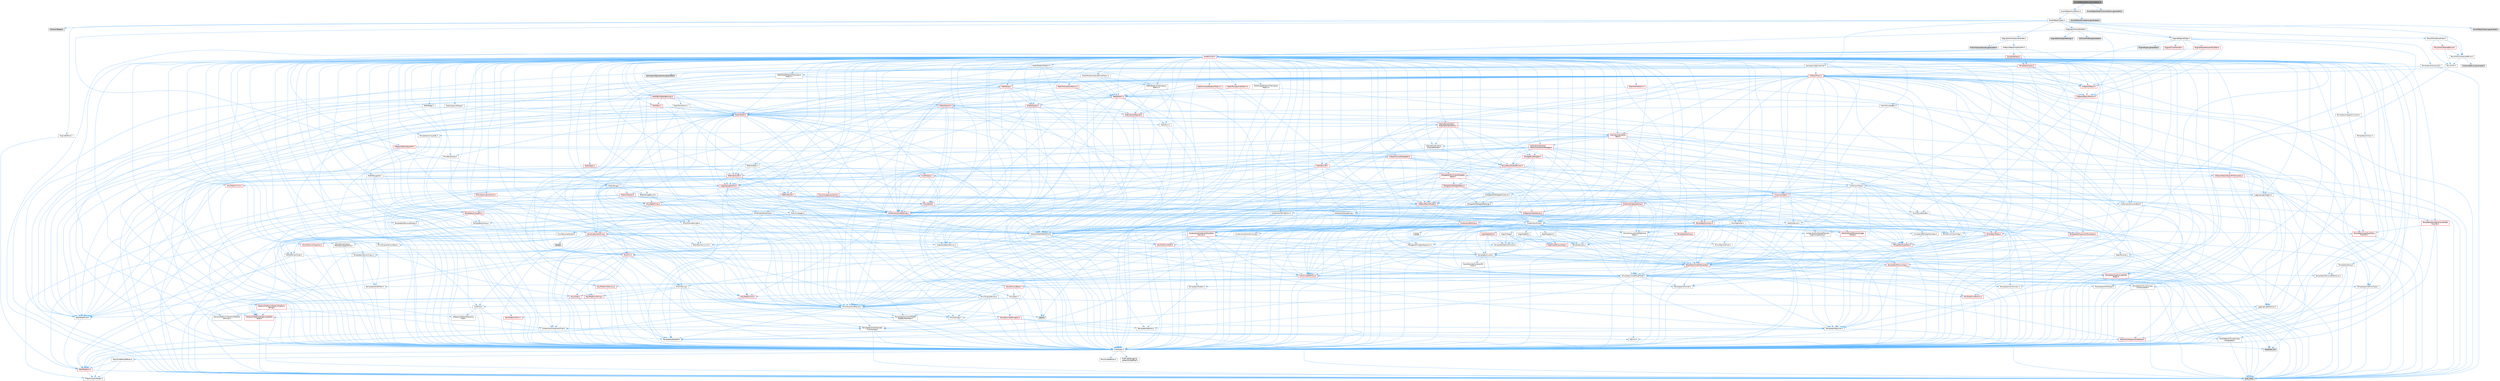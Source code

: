 digraph "SmartObjectSlotLinkAnnotation.h"
{
 // INTERACTIVE_SVG=YES
 // LATEX_PDF_SIZE
  bgcolor="transparent";
  edge [fontname=Helvetica,fontsize=10,labelfontname=Helvetica,labelfontsize=10];
  node [fontname=Helvetica,fontsize=10,shape=box,height=0.2,width=0.4];
  Node1 [id="Node000001",label="SmartObjectSlotLinkAnnotation.h",height=0.2,width=0.4,color="gray40", fillcolor="grey60", style="filled", fontcolor="black",tooltip=" "];
  Node1 -> Node2 [id="edge1_Node000001_Node000002",color="steelblue1",style="solid",tooltip=" "];
  Node2 [id="Node000002",label="SmartObjectAnnotation.h",height=0.2,width=0.4,color="grey40", fillcolor="white", style="filled",URL="$da/d24/SmartObjectAnnotation_8h.html",tooltip=" "];
  Node2 -> Node3 [id="edge2_Node000002_Node000003",color="steelblue1",style="solid",tooltip=" "];
  Node3 [id="Node000003",label="SmartObjectTypes.h",height=0.2,width=0.4,color="grey40", fillcolor="white", style="filled",URL="$d4/d09/SmartObjectTypes_8h.html",tooltip=" "];
  Node3 -> Node4 [id="edge3_Node000003_Node000004",color="steelblue1",style="solid",tooltip=" "];
  Node4 [id="Node000004",label="CollisionShape.h",height=0.2,width=0.4,color="grey60", fillcolor="#E0E0E0", style="filled",tooltip=" "];
  Node3 -> Node5 [id="edge4_Node000003_Node000005",color="steelblue1",style="solid",tooltip=" "];
  Node5 [id="Node000005",label="Containers/ArrayView.h",height=0.2,width=0.4,color="grey40", fillcolor="white", style="filled",URL="$d7/df4/ArrayView_8h.html",tooltip=" "];
  Node5 -> Node6 [id="edge5_Node000005_Node000006",color="steelblue1",style="solid",tooltip=" "];
  Node6 [id="Node000006",label="CoreTypes.h",height=0.2,width=0.4,color="grey40", fillcolor="white", style="filled",URL="$dc/dec/CoreTypes_8h.html",tooltip=" "];
  Node6 -> Node7 [id="edge6_Node000006_Node000007",color="steelblue1",style="solid",tooltip=" "];
  Node7 [id="Node000007",label="HAL/Platform.h",height=0.2,width=0.4,color="red", fillcolor="#FFF0F0", style="filled",URL="$d9/dd0/Platform_8h.html",tooltip=" "];
  Node7 -> Node10 [id="edge7_Node000007_Node000010",color="steelblue1",style="solid",tooltip=" "];
  Node10 [id="Node000010",label="type_traits",height=0.2,width=0.4,color="grey60", fillcolor="#E0E0E0", style="filled",tooltip=" "];
  Node7 -> Node11 [id="edge8_Node000007_Node000011",color="steelblue1",style="solid",tooltip=" "];
  Node11 [id="Node000011",label="PreprocessorHelpers.h",height=0.2,width=0.4,color="grey40", fillcolor="white", style="filled",URL="$db/ddb/PreprocessorHelpers_8h.html",tooltip=" "];
  Node6 -> Node17 [id="edge9_Node000006_Node000017",color="steelblue1",style="solid",tooltip=" "];
  Node17 [id="Node000017",label="ProfilingDebugging\l/UMemoryDefines.h",height=0.2,width=0.4,color="grey40", fillcolor="white", style="filled",URL="$d2/da2/UMemoryDefines_8h.html",tooltip=" "];
  Node6 -> Node18 [id="edge10_Node000006_Node000018",color="steelblue1",style="solid",tooltip=" "];
  Node18 [id="Node000018",label="Misc/CoreMiscDefines.h",height=0.2,width=0.4,color="grey40", fillcolor="white", style="filled",URL="$da/d38/CoreMiscDefines_8h.html",tooltip=" "];
  Node18 -> Node7 [id="edge11_Node000018_Node000007",color="steelblue1",style="solid",tooltip=" "];
  Node18 -> Node11 [id="edge12_Node000018_Node000011",color="steelblue1",style="solid",tooltip=" "];
  Node6 -> Node19 [id="edge13_Node000006_Node000019",color="steelblue1",style="solid",tooltip=" "];
  Node19 [id="Node000019",label="Misc/CoreDefines.h",height=0.2,width=0.4,color="grey40", fillcolor="white", style="filled",URL="$d3/dd2/CoreDefines_8h.html",tooltip=" "];
  Node5 -> Node20 [id="edge14_Node000005_Node000020",color="steelblue1",style="solid",tooltip=" "];
  Node20 [id="Node000020",label="Containers/ContainersFwd.h",height=0.2,width=0.4,color="grey40", fillcolor="white", style="filled",URL="$d4/d0a/ContainersFwd_8h.html",tooltip=" "];
  Node20 -> Node7 [id="edge15_Node000020_Node000007",color="steelblue1",style="solid",tooltip=" "];
  Node20 -> Node6 [id="edge16_Node000020_Node000006",color="steelblue1",style="solid",tooltip=" "];
  Node20 -> Node21 [id="edge17_Node000020_Node000021",color="steelblue1",style="solid",tooltip=" "];
  Node21 [id="Node000021",label="Traits/IsContiguousContainer.h",height=0.2,width=0.4,color="red", fillcolor="#FFF0F0", style="filled",URL="$d5/d3c/IsContiguousContainer_8h.html",tooltip=" "];
  Node21 -> Node6 [id="edge18_Node000021_Node000006",color="steelblue1",style="solid",tooltip=" "];
  Node21 -> Node23 [id="edge19_Node000021_Node000023",color="steelblue1",style="solid",tooltip=" "];
  Node23 [id="Node000023",label="initializer_list",height=0.2,width=0.4,color="grey60", fillcolor="#E0E0E0", style="filled",tooltip=" "];
  Node5 -> Node24 [id="edge20_Node000005_Node000024",color="steelblue1",style="solid",tooltip=" "];
  Node24 [id="Node000024",label="Misc/AssertionMacros.h",height=0.2,width=0.4,color="grey40", fillcolor="white", style="filled",URL="$d0/dfa/AssertionMacros_8h.html",tooltip=" "];
  Node24 -> Node6 [id="edge21_Node000024_Node000006",color="steelblue1",style="solid",tooltip=" "];
  Node24 -> Node7 [id="edge22_Node000024_Node000007",color="steelblue1",style="solid",tooltip=" "];
  Node24 -> Node25 [id="edge23_Node000024_Node000025",color="steelblue1",style="solid",tooltip=" "];
  Node25 [id="Node000025",label="HAL/PlatformMisc.h",height=0.2,width=0.4,color="red", fillcolor="#FFF0F0", style="filled",URL="$d0/df5/PlatformMisc_8h.html",tooltip=" "];
  Node25 -> Node6 [id="edge24_Node000025_Node000006",color="steelblue1",style="solid",tooltip=" "];
  Node24 -> Node11 [id="edge25_Node000024_Node000011",color="steelblue1",style="solid",tooltip=" "];
  Node24 -> Node57 [id="edge26_Node000024_Node000057",color="steelblue1",style="solid",tooltip=" "];
  Node57 [id="Node000057",label="Templates/EnableIf.h",height=0.2,width=0.4,color="grey40", fillcolor="white", style="filled",URL="$d7/d60/EnableIf_8h.html",tooltip=" "];
  Node57 -> Node6 [id="edge27_Node000057_Node000006",color="steelblue1",style="solid",tooltip=" "];
  Node24 -> Node58 [id="edge28_Node000024_Node000058",color="steelblue1",style="solid",tooltip=" "];
  Node58 [id="Node000058",label="Templates/IsArrayOrRefOf\lTypeByPredicate.h",height=0.2,width=0.4,color="grey40", fillcolor="white", style="filled",URL="$d6/da1/IsArrayOrRefOfTypeByPredicate_8h.html",tooltip=" "];
  Node58 -> Node6 [id="edge29_Node000058_Node000006",color="steelblue1",style="solid",tooltip=" "];
  Node24 -> Node59 [id="edge30_Node000024_Node000059",color="steelblue1",style="solid",tooltip=" "];
  Node59 [id="Node000059",label="Templates/IsValidVariadic\lFunctionArg.h",height=0.2,width=0.4,color="grey40", fillcolor="white", style="filled",URL="$d0/dc8/IsValidVariadicFunctionArg_8h.html",tooltip=" "];
  Node59 -> Node6 [id="edge31_Node000059_Node000006",color="steelblue1",style="solid",tooltip=" "];
  Node59 -> Node60 [id="edge32_Node000059_Node000060",color="steelblue1",style="solid",tooltip=" "];
  Node60 [id="Node000060",label="IsEnum.h",height=0.2,width=0.4,color="grey40", fillcolor="white", style="filled",URL="$d4/de5/IsEnum_8h.html",tooltip=" "];
  Node59 -> Node10 [id="edge33_Node000059_Node000010",color="steelblue1",style="solid",tooltip=" "];
  Node24 -> Node61 [id="edge34_Node000024_Node000061",color="steelblue1",style="solid",tooltip=" "];
  Node61 [id="Node000061",label="Traits/IsCharEncodingCompatible\lWith.h",height=0.2,width=0.4,color="red", fillcolor="#FFF0F0", style="filled",URL="$df/dd1/IsCharEncodingCompatibleWith_8h.html",tooltip=" "];
  Node61 -> Node10 [id="edge35_Node000061_Node000010",color="steelblue1",style="solid",tooltip=" "];
  Node24 -> Node63 [id="edge36_Node000024_Node000063",color="steelblue1",style="solid",tooltip=" "];
  Node63 [id="Node000063",label="Misc/VarArgs.h",height=0.2,width=0.4,color="grey40", fillcolor="white", style="filled",URL="$d5/d6f/VarArgs_8h.html",tooltip=" "];
  Node63 -> Node6 [id="edge37_Node000063_Node000006",color="steelblue1",style="solid",tooltip=" "];
  Node24 -> Node64 [id="edge38_Node000024_Node000064",color="steelblue1",style="solid",tooltip=" "];
  Node64 [id="Node000064",label="String/FormatStringSan.h",height=0.2,width=0.4,color="red", fillcolor="#FFF0F0", style="filled",URL="$d3/d8b/FormatStringSan_8h.html",tooltip=" "];
  Node64 -> Node10 [id="edge39_Node000064_Node000010",color="steelblue1",style="solid",tooltip=" "];
  Node64 -> Node6 [id="edge40_Node000064_Node000006",color="steelblue1",style="solid",tooltip=" "];
  Node64 -> Node65 [id="edge41_Node000064_Node000065",color="steelblue1",style="solid",tooltip=" "];
  Node65 [id="Node000065",label="Templates/Requires.h",height=0.2,width=0.4,color="grey40", fillcolor="white", style="filled",URL="$dc/d96/Requires_8h.html",tooltip=" "];
  Node65 -> Node57 [id="edge42_Node000065_Node000057",color="steelblue1",style="solid",tooltip=" "];
  Node65 -> Node10 [id="edge43_Node000065_Node000010",color="steelblue1",style="solid",tooltip=" "];
  Node64 -> Node66 [id="edge44_Node000064_Node000066",color="steelblue1",style="solid",tooltip=" "];
  Node66 [id="Node000066",label="Templates/Identity.h",height=0.2,width=0.4,color="grey40", fillcolor="white", style="filled",URL="$d0/dd5/Identity_8h.html",tooltip=" "];
  Node64 -> Node59 [id="edge45_Node000064_Node000059",color="steelblue1",style="solid",tooltip=" "];
  Node64 -> Node20 [id="edge46_Node000064_Node000020",color="steelblue1",style="solid",tooltip=" "];
  Node24 -> Node70 [id="edge47_Node000024_Node000070",color="steelblue1",style="solid",tooltip=" "];
  Node70 [id="Node000070",label="atomic",height=0.2,width=0.4,color="grey60", fillcolor="#E0E0E0", style="filled",tooltip=" "];
  Node5 -> Node71 [id="edge48_Node000005_Node000071",color="steelblue1",style="solid",tooltip=" "];
  Node71 [id="Node000071",label="Misc/ReverseIterate.h",height=0.2,width=0.4,color="grey40", fillcolor="white", style="filled",URL="$db/de3/ReverseIterate_8h.html",tooltip=" "];
  Node71 -> Node7 [id="edge49_Node000071_Node000007",color="steelblue1",style="solid",tooltip=" "];
  Node71 -> Node72 [id="edge50_Node000071_Node000072",color="steelblue1",style="solid",tooltip=" "];
  Node72 [id="Node000072",label="iterator",height=0.2,width=0.4,color="grey60", fillcolor="#E0E0E0", style="filled",tooltip=" "];
  Node5 -> Node73 [id="edge51_Node000005_Node000073",color="steelblue1",style="solid",tooltip=" "];
  Node73 [id="Node000073",label="Misc/IntrusiveUnsetOptional\lState.h",height=0.2,width=0.4,color="grey40", fillcolor="white", style="filled",URL="$d2/d0a/IntrusiveUnsetOptionalState_8h.html",tooltip=" "];
  Node73 -> Node74 [id="edge52_Node000073_Node000074",color="steelblue1",style="solid",tooltip=" "];
  Node74 [id="Node000074",label="Misc/OptionalFwd.h",height=0.2,width=0.4,color="grey40", fillcolor="white", style="filled",URL="$dc/d50/OptionalFwd_8h.html",tooltip=" "];
  Node5 -> Node75 [id="edge53_Node000005_Node000075",color="steelblue1",style="solid",tooltip=" "];
  Node75 [id="Node000075",label="Templates/Invoke.h",height=0.2,width=0.4,color="grey40", fillcolor="white", style="filled",URL="$d7/deb/Invoke_8h.html",tooltip=" "];
  Node75 -> Node6 [id="edge54_Node000075_Node000006",color="steelblue1",style="solid",tooltip=" "];
  Node75 -> Node76 [id="edge55_Node000075_Node000076",color="steelblue1",style="solid",tooltip=" "];
  Node76 [id="Node000076",label="Traits/MemberFunctionPtr\lOuter.h",height=0.2,width=0.4,color="grey40", fillcolor="white", style="filled",URL="$db/da7/MemberFunctionPtrOuter_8h.html",tooltip=" "];
  Node75 -> Node77 [id="edge56_Node000075_Node000077",color="steelblue1",style="solid",tooltip=" "];
  Node77 [id="Node000077",label="Templates/UnrealTemplate.h",height=0.2,width=0.4,color="red", fillcolor="#FFF0F0", style="filled",URL="$d4/d24/UnrealTemplate_8h.html",tooltip=" "];
  Node77 -> Node6 [id="edge57_Node000077_Node000006",color="steelblue1",style="solid",tooltip=" "];
  Node77 -> Node78 [id="edge58_Node000077_Node000078",color="steelblue1",style="solid",tooltip=" "];
  Node78 [id="Node000078",label="Templates/IsPointer.h",height=0.2,width=0.4,color="grey40", fillcolor="white", style="filled",URL="$d7/d05/IsPointer_8h.html",tooltip=" "];
  Node78 -> Node6 [id="edge59_Node000078_Node000006",color="steelblue1",style="solid",tooltip=" "];
  Node77 -> Node79 [id="edge60_Node000077_Node000079",color="steelblue1",style="solid",tooltip=" "];
  Node79 [id="Node000079",label="HAL/UnrealMemory.h",height=0.2,width=0.4,color="red", fillcolor="#FFF0F0", style="filled",URL="$d9/d96/UnrealMemory_8h.html",tooltip=" "];
  Node79 -> Node6 [id="edge61_Node000079_Node000006",color="steelblue1",style="solid",tooltip=" "];
  Node79 -> Node83 [id="edge62_Node000079_Node000083",color="steelblue1",style="solid",tooltip=" "];
  Node83 [id="Node000083",label="HAL/MemoryBase.h",height=0.2,width=0.4,color="red", fillcolor="#FFF0F0", style="filled",URL="$d6/d9f/MemoryBase_8h.html",tooltip=" "];
  Node83 -> Node6 [id="edge63_Node000083_Node000006",color="steelblue1",style="solid",tooltip=" "];
  Node83 -> Node50 [id="edge64_Node000083_Node000050",color="steelblue1",style="solid",tooltip=" "];
  Node50 [id="Node000050",label="HAL/PlatformAtomics.h",height=0.2,width=0.4,color="red", fillcolor="#FFF0F0", style="filled",URL="$d3/d36/PlatformAtomics_8h.html",tooltip=" "];
  Node50 -> Node6 [id="edge65_Node000050_Node000006",color="steelblue1",style="solid",tooltip=" "];
  Node83 -> Node33 [id="edge66_Node000083_Node000033",color="steelblue1",style="solid",tooltip=" "];
  Node33 [id="Node000033",label="HAL/PlatformCrt.h",height=0.2,width=0.4,color="red", fillcolor="#FFF0F0", style="filled",URL="$d8/d75/PlatformCrt_8h.html",tooltip=" "];
  Node83 -> Node84 [id="edge67_Node000083_Node000084",color="steelblue1",style="solid",tooltip=" "];
  Node84 [id="Node000084",label="Misc/Exec.h",height=0.2,width=0.4,color="grey40", fillcolor="white", style="filled",URL="$de/ddb/Exec_8h.html",tooltip=" "];
  Node84 -> Node6 [id="edge68_Node000084_Node000006",color="steelblue1",style="solid",tooltip=" "];
  Node84 -> Node24 [id="edge69_Node000084_Node000024",color="steelblue1",style="solid",tooltip=" "];
  Node83 -> Node85 [id="edge70_Node000083_Node000085",color="steelblue1",style="solid",tooltip=" "];
  Node85 [id="Node000085",label="Misc/OutputDevice.h",height=0.2,width=0.4,color="grey40", fillcolor="white", style="filled",URL="$d7/d32/OutputDevice_8h.html",tooltip=" "];
  Node85 -> Node29 [id="edge71_Node000085_Node000029",color="steelblue1",style="solid",tooltip=" "];
  Node29 [id="Node000029",label="CoreFwd.h",height=0.2,width=0.4,color="grey40", fillcolor="white", style="filled",URL="$d1/d1e/CoreFwd_8h.html",tooltip=" "];
  Node29 -> Node6 [id="edge72_Node000029_Node000006",color="steelblue1",style="solid",tooltip=" "];
  Node29 -> Node20 [id="edge73_Node000029_Node000020",color="steelblue1",style="solid",tooltip=" "];
  Node29 -> Node30 [id="edge74_Node000029_Node000030",color="steelblue1",style="solid",tooltip=" "];
  Node30 [id="Node000030",label="Math/MathFwd.h",height=0.2,width=0.4,color="grey40", fillcolor="white", style="filled",URL="$d2/d10/MathFwd_8h.html",tooltip=" "];
  Node30 -> Node7 [id="edge75_Node000030_Node000007",color="steelblue1",style="solid",tooltip=" "];
  Node29 -> Node31 [id="edge76_Node000029_Node000031",color="steelblue1",style="solid",tooltip=" "];
  Node31 [id="Node000031",label="UObject/UObjectHierarchy\lFwd.h",height=0.2,width=0.4,color="grey40", fillcolor="white", style="filled",URL="$d3/d13/UObjectHierarchyFwd_8h.html",tooltip=" "];
  Node85 -> Node6 [id="edge77_Node000085_Node000006",color="steelblue1",style="solid",tooltip=" "];
  Node85 -> Node86 [id="edge78_Node000085_Node000086",color="steelblue1",style="solid",tooltip=" "];
  Node86 [id="Node000086",label="Logging/LogVerbosity.h",height=0.2,width=0.4,color="grey40", fillcolor="white", style="filled",URL="$d2/d8f/LogVerbosity_8h.html",tooltip=" "];
  Node86 -> Node6 [id="edge79_Node000086_Node000006",color="steelblue1",style="solid",tooltip=" "];
  Node85 -> Node63 [id="edge80_Node000085_Node000063",color="steelblue1",style="solid",tooltip=" "];
  Node85 -> Node58 [id="edge81_Node000085_Node000058",color="steelblue1",style="solid",tooltip=" "];
  Node85 -> Node59 [id="edge82_Node000085_Node000059",color="steelblue1",style="solid",tooltip=" "];
  Node85 -> Node61 [id="edge83_Node000085_Node000061",color="steelblue1",style="solid",tooltip=" "];
  Node79 -> Node96 [id="edge84_Node000079_Node000096",color="steelblue1",style="solid",tooltip=" "];
  Node96 [id="Node000096",label="HAL/PlatformMemory.h",height=0.2,width=0.4,color="red", fillcolor="#FFF0F0", style="filled",URL="$de/d68/PlatformMemory_8h.html",tooltip=" "];
  Node96 -> Node6 [id="edge85_Node000096_Node000006",color="steelblue1",style="solid",tooltip=" "];
  Node79 -> Node78 [id="edge86_Node000079_Node000078",color="steelblue1",style="solid",tooltip=" "];
  Node77 -> Node101 [id="edge87_Node000077_Node000101",color="steelblue1",style="solid",tooltip=" "];
  Node101 [id="Node000101",label="Templates/UnrealTypeTraits.h",height=0.2,width=0.4,color="grey40", fillcolor="white", style="filled",URL="$d2/d2d/UnrealTypeTraits_8h.html",tooltip=" "];
  Node101 -> Node6 [id="edge88_Node000101_Node000006",color="steelblue1",style="solid",tooltip=" "];
  Node101 -> Node78 [id="edge89_Node000101_Node000078",color="steelblue1",style="solid",tooltip=" "];
  Node101 -> Node24 [id="edge90_Node000101_Node000024",color="steelblue1",style="solid",tooltip=" "];
  Node101 -> Node92 [id="edge91_Node000101_Node000092",color="steelblue1",style="solid",tooltip=" "];
  Node92 [id="Node000092",label="Templates/AndOrNot.h",height=0.2,width=0.4,color="grey40", fillcolor="white", style="filled",URL="$db/d0a/AndOrNot_8h.html",tooltip=" "];
  Node92 -> Node6 [id="edge92_Node000092_Node000006",color="steelblue1",style="solid",tooltip=" "];
  Node101 -> Node57 [id="edge93_Node000101_Node000057",color="steelblue1",style="solid",tooltip=" "];
  Node101 -> Node102 [id="edge94_Node000101_Node000102",color="steelblue1",style="solid",tooltip=" "];
  Node102 [id="Node000102",label="Templates/IsArithmetic.h",height=0.2,width=0.4,color="grey40", fillcolor="white", style="filled",URL="$d2/d5d/IsArithmetic_8h.html",tooltip=" "];
  Node102 -> Node6 [id="edge95_Node000102_Node000006",color="steelblue1",style="solid",tooltip=" "];
  Node101 -> Node60 [id="edge96_Node000101_Node000060",color="steelblue1",style="solid",tooltip=" "];
  Node101 -> Node103 [id="edge97_Node000101_Node000103",color="steelblue1",style="solid",tooltip=" "];
  Node103 [id="Node000103",label="Templates/Models.h",height=0.2,width=0.4,color="grey40", fillcolor="white", style="filled",URL="$d3/d0c/Models_8h.html",tooltip=" "];
  Node103 -> Node66 [id="edge98_Node000103_Node000066",color="steelblue1",style="solid",tooltip=" "];
  Node101 -> Node104 [id="edge99_Node000101_Node000104",color="steelblue1",style="solid",tooltip=" "];
  Node104 [id="Node000104",label="Templates/IsPODType.h",height=0.2,width=0.4,color="grey40", fillcolor="white", style="filled",URL="$d7/db1/IsPODType_8h.html",tooltip=" "];
  Node104 -> Node6 [id="edge100_Node000104_Node000006",color="steelblue1",style="solid",tooltip=" "];
  Node101 -> Node105 [id="edge101_Node000101_Node000105",color="steelblue1",style="solid",tooltip=" "];
  Node105 [id="Node000105",label="Templates/IsUECoreType.h",height=0.2,width=0.4,color="grey40", fillcolor="white", style="filled",URL="$d1/db8/IsUECoreType_8h.html",tooltip=" "];
  Node105 -> Node6 [id="edge102_Node000105_Node000006",color="steelblue1",style="solid",tooltip=" "];
  Node105 -> Node10 [id="edge103_Node000105_Node000010",color="steelblue1",style="solid",tooltip=" "];
  Node101 -> Node93 [id="edge104_Node000101_Node000093",color="steelblue1",style="solid",tooltip=" "];
  Node93 [id="Node000093",label="Templates/IsTriviallyCopy\lConstructible.h",height=0.2,width=0.4,color="grey40", fillcolor="white", style="filled",URL="$d3/d78/IsTriviallyCopyConstructible_8h.html",tooltip=" "];
  Node93 -> Node6 [id="edge105_Node000093_Node000006",color="steelblue1",style="solid",tooltip=" "];
  Node93 -> Node10 [id="edge106_Node000093_Node000010",color="steelblue1",style="solid",tooltip=" "];
  Node77 -> Node106 [id="edge107_Node000077_Node000106",color="steelblue1",style="solid",tooltip=" "];
  Node106 [id="Node000106",label="Templates/RemoveReference.h",height=0.2,width=0.4,color="grey40", fillcolor="white", style="filled",URL="$da/dbe/RemoveReference_8h.html",tooltip=" "];
  Node106 -> Node6 [id="edge108_Node000106_Node000006",color="steelblue1",style="solid",tooltip=" "];
  Node77 -> Node65 [id="edge109_Node000077_Node000065",color="steelblue1",style="solid",tooltip=" "];
  Node77 -> Node107 [id="edge110_Node000077_Node000107",color="steelblue1",style="solid",tooltip=" "];
  Node107 [id="Node000107",label="Templates/TypeCompatible\lBytes.h",height=0.2,width=0.4,color="red", fillcolor="#FFF0F0", style="filled",URL="$df/d0a/TypeCompatibleBytes_8h.html",tooltip=" "];
  Node107 -> Node6 [id="edge111_Node000107_Node000006",color="steelblue1",style="solid",tooltip=" "];
  Node107 -> Node10 [id="edge112_Node000107_Node000010",color="steelblue1",style="solid",tooltip=" "];
  Node77 -> Node66 [id="edge113_Node000077_Node000066",color="steelblue1",style="solid",tooltip=" "];
  Node77 -> Node21 [id="edge114_Node000077_Node000021",color="steelblue1",style="solid",tooltip=" "];
  Node77 -> Node10 [id="edge115_Node000077_Node000010",color="steelblue1",style="solid",tooltip=" "];
  Node75 -> Node10 [id="edge116_Node000075_Node000010",color="steelblue1",style="solid",tooltip=" "];
  Node5 -> Node101 [id="edge117_Node000005_Node000101",color="steelblue1",style="solid",tooltip=" "];
  Node5 -> Node28 [id="edge118_Node000005_Node000028",color="steelblue1",style="solid",tooltip=" "];
  Node28 [id="Node000028",label="Traits/ElementType.h",height=0.2,width=0.4,color="grey40", fillcolor="white", style="filled",URL="$d5/d4f/ElementType_8h.html",tooltip=" "];
  Node28 -> Node7 [id="edge119_Node000028_Node000007",color="steelblue1",style="solid",tooltip=" "];
  Node28 -> Node23 [id="edge120_Node000028_Node000023",color="steelblue1",style="solid",tooltip=" "];
  Node28 -> Node10 [id="edge121_Node000028_Node000010",color="steelblue1",style="solid",tooltip=" "];
  Node5 -> Node109 [id="edge122_Node000005_Node000109",color="steelblue1",style="solid",tooltip=" "];
  Node109 [id="Node000109",label="Containers/Array.h",height=0.2,width=0.4,color="grey40", fillcolor="white", style="filled",URL="$df/dd0/Array_8h.html",tooltip=" "];
  Node109 -> Node6 [id="edge123_Node000109_Node000006",color="steelblue1",style="solid",tooltip=" "];
  Node109 -> Node24 [id="edge124_Node000109_Node000024",color="steelblue1",style="solid",tooltip=" "];
  Node109 -> Node73 [id="edge125_Node000109_Node000073",color="steelblue1",style="solid",tooltip=" "];
  Node109 -> Node71 [id="edge126_Node000109_Node000071",color="steelblue1",style="solid",tooltip=" "];
  Node109 -> Node79 [id="edge127_Node000109_Node000079",color="steelblue1",style="solid",tooltip=" "];
  Node109 -> Node101 [id="edge128_Node000109_Node000101",color="steelblue1",style="solid",tooltip=" "];
  Node109 -> Node77 [id="edge129_Node000109_Node000077",color="steelblue1",style="solid",tooltip=" "];
  Node109 -> Node110 [id="edge130_Node000109_Node000110",color="steelblue1",style="solid",tooltip=" "];
  Node110 [id="Node000110",label="Containers/AllowShrinking.h",height=0.2,width=0.4,color="grey40", fillcolor="white", style="filled",URL="$d7/d1a/AllowShrinking_8h.html",tooltip=" "];
  Node110 -> Node6 [id="edge131_Node000110_Node000006",color="steelblue1",style="solid",tooltip=" "];
  Node109 -> Node111 [id="edge132_Node000109_Node000111",color="steelblue1",style="solid",tooltip=" "];
  Node111 [id="Node000111",label="Containers/ContainerAllocation\lPolicies.h",height=0.2,width=0.4,color="red", fillcolor="#FFF0F0", style="filled",URL="$d7/dff/ContainerAllocationPolicies_8h.html",tooltip=" "];
  Node111 -> Node6 [id="edge133_Node000111_Node000006",color="steelblue1",style="solid",tooltip=" "];
  Node111 -> Node111 [id="edge134_Node000111_Node000111",color="steelblue1",style="solid",tooltip=" "];
  Node111 -> Node113 [id="edge135_Node000111_Node000113",color="steelblue1",style="solid",tooltip=" "];
  Node113 [id="Node000113",label="HAL/PlatformMath.h",height=0.2,width=0.4,color="red", fillcolor="#FFF0F0", style="filled",URL="$dc/d53/PlatformMath_8h.html",tooltip=" "];
  Node113 -> Node6 [id="edge136_Node000113_Node000006",color="steelblue1",style="solid",tooltip=" "];
  Node111 -> Node79 [id="edge137_Node000111_Node000079",color="steelblue1",style="solid",tooltip=" "];
  Node111 -> Node43 [id="edge138_Node000111_Node000043",color="steelblue1",style="solid",tooltip=" "];
  Node43 [id="Node000043",label="Math/NumericLimits.h",height=0.2,width=0.4,color="grey40", fillcolor="white", style="filled",URL="$df/d1b/NumericLimits_8h.html",tooltip=" "];
  Node43 -> Node6 [id="edge139_Node000043_Node000006",color="steelblue1",style="solid",tooltip=" "];
  Node111 -> Node24 [id="edge140_Node000111_Node000024",color="steelblue1",style="solid",tooltip=" "];
  Node111 -> Node122 [id="edge141_Node000111_Node000122",color="steelblue1",style="solid",tooltip=" "];
  Node122 [id="Node000122",label="Templates/MemoryOps.h",height=0.2,width=0.4,color="red", fillcolor="#FFF0F0", style="filled",URL="$db/dea/MemoryOps_8h.html",tooltip=" "];
  Node122 -> Node6 [id="edge142_Node000122_Node000006",color="steelblue1",style="solid",tooltip=" "];
  Node122 -> Node79 [id="edge143_Node000122_Node000079",color="steelblue1",style="solid",tooltip=" "];
  Node122 -> Node94 [id="edge144_Node000122_Node000094",color="steelblue1",style="solid",tooltip=" "];
  Node94 [id="Node000094",label="Templates/IsTriviallyCopy\lAssignable.h",height=0.2,width=0.4,color="grey40", fillcolor="white", style="filled",URL="$d2/df2/IsTriviallyCopyAssignable_8h.html",tooltip=" "];
  Node94 -> Node6 [id="edge145_Node000094_Node000006",color="steelblue1",style="solid",tooltip=" "];
  Node94 -> Node10 [id="edge146_Node000094_Node000010",color="steelblue1",style="solid",tooltip=" "];
  Node122 -> Node93 [id="edge147_Node000122_Node000093",color="steelblue1",style="solid",tooltip=" "];
  Node122 -> Node65 [id="edge148_Node000122_Node000065",color="steelblue1",style="solid",tooltip=" "];
  Node122 -> Node101 [id="edge149_Node000122_Node000101",color="steelblue1",style="solid",tooltip=" "];
  Node122 -> Node10 [id="edge150_Node000122_Node000010",color="steelblue1",style="solid",tooltip=" "];
  Node111 -> Node107 [id="edge151_Node000111_Node000107",color="steelblue1",style="solid",tooltip=" "];
  Node111 -> Node10 [id="edge152_Node000111_Node000010",color="steelblue1",style="solid",tooltip=" "];
  Node109 -> Node123 [id="edge153_Node000109_Node000123",color="steelblue1",style="solid",tooltip=" "];
  Node123 [id="Node000123",label="Containers/ContainerElement\lTypeCompatibility.h",height=0.2,width=0.4,color="grey40", fillcolor="white", style="filled",URL="$df/ddf/ContainerElementTypeCompatibility_8h.html",tooltip=" "];
  Node123 -> Node6 [id="edge154_Node000123_Node000006",color="steelblue1",style="solid",tooltip=" "];
  Node123 -> Node101 [id="edge155_Node000123_Node000101",color="steelblue1",style="solid",tooltip=" "];
  Node109 -> Node124 [id="edge156_Node000109_Node000124",color="steelblue1",style="solid",tooltip=" "];
  Node124 [id="Node000124",label="Serialization/Archive.h",height=0.2,width=0.4,color="red", fillcolor="#FFF0F0", style="filled",URL="$d7/d3b/Archive_8h.html",tooltip=" "];
  Node124 -> Node29 [id="edge157_Node000124_Node000029",color="steelblue1",style="solid",tooltip=" "];
  Node124 -> Node6 [id="edge158_Node000124_Node000006",color="steelblue1",style="solid",tooltip=" "];
  Node124 -> Node125 [id="edge159_Node000124_Node000125",color="steelblue1",style="solid",tooltip=" "];
  Node125 [id="Node000125",label="HAL/PlatformProperties.h",height=0.2,width=0.4,color="red", fillcolor="#FFF0F0", style="filled",URL="$d9/db0/PlatformProperties_8h.html",tooltip=" "];
  Node125 -> Node6 [id="edge160_Node000125_Node000006",color="steelblue1",style="solid",tooltip=" "];
  Node124 -> Node128 [id="edge161_Node000124_Node000128",color="steelblue1",style="solid",tooltip=" "];
  Node128 [id="Node000128",label="Internationalization\l/TextNamespaceFwd.h",height=0.2,width=0.4,color="grey40", fillcolor="white", style="filled",URL="$d8/d97/TextNamespaceFwd_8h.html",tooltip=" "];
  Node128 -> Node6 [id="edge162_Node000128_Node000006",color="steelblue1",style="solid",tooltip=" "];
  Node124 -> Node30 [id="edge163_Node000124_Node000030",color="steelblue1",style="solid",tooltip=" "];
  Node124 -> Node24 [id="edge164_Node000124_Node000024",color="steelblue1",style="solid",tooltip=" "];
  Node124 -> Node129 [id="edge165_Node000124_Node000129",color="steelblue1",style="solid",tooltip=" "];
  Node129 [id="Node000129",label="Misc/EngineVersionBase.h",height=0.2,width=0.4,color="grey40", fillcolor="white", style="filled",URL="$d5/d2b/EngineVersionBase_8h.html",tooltip=" "];
  Node129 -> Node6 [id="edge166_Node000129_Node000006",color="steelblue1",style="solid",tooltip=" "];
  Node124 -> Node63 [id="edge167_Node000124_Node000063",color="steelblue1",style="solid",tooltip=" "];
  Node124 -> Node57 [id="edge168_Node000124_Node000057",color="steelblue1",style="solid",tooltip=" "];
  Node124 -> Node58 [id="edge169_Node000124_Node000058",color="steelblue1",style="solid",tooltip=" "];
  Node124 -> Node132 [id="edge170_Node000124_Node000132",color="steelblue1",style="solid",tooltip=" "];
  Node132 [id="Node000132",label="Templates/IsEnumClass.h",height=0.2,width=0.4,color="grey40", fillcolor="white", style="filled",URL="$d7/d15/IsEnumClass_8h.html",tooltip=" "];
  Node132 -> Node6 [id="edge171_Node000132_Node000006",color="steelblue1",style="solid",tooltip=" "];
  Node132 -> Node92 [id="edge172_Node000132_Node000092",color="steelblue1",style="solid",tooltip=" "];
  Node124 -> Node59 [id="edge173_Node000124_Node000059",color="steelblue1",style="solid",tooltip=" "];
  Node124 -> Node77 [id="edge174_Node000124_Node000077",color="steelblue1",style="solid",tooltip=" "];
  Node124 -> Node61 [id="edge175_Node000124_Node000061",color="steelblue1",style="solid",tooltip=" "];
  Node124 -> Node133 [id="edge176_Node000124_Node000133",color="steelblue1",style="solid",tooltip=" "];
  Node133 [id="Node000133",label="UObject/ObjectVersion.h",height=0.2,width=0.4,color="grey40", fillcolor="white", style="filled",URL="$da/d63/ObjectVersion_8h.html",tooltip=" "];
  Node133 -> Node6 [id="edge177_Node000133_Node000006",color="steelblue1",style="solid",tooltip=" "];
  Node109 -> Node134 [id="edge178_Node000109_Node000134",color="steelblue1",style="solid",tooltip=" "];
  Node134 [id="Node000134",label="Serialization/MemoryImage\lWriter.h",height=0.2,width=0.4,color="red", fillcolor="#FFF0F0", style="filled",URL="$d0/d08/MemoryImageWriter_8h.html",tooltip=" "];
  Node134 -> Node6 [id="edge179_Node000134_Node000006",color="steelblue1",style="solid",tooltip=" "];
  Node109 -> Node148 [id="edge180_Node000109_Node000148",color="steelblue1",style="solid",tooltip=" "];
  Node148 [id="Node000148",label="Algo/Heapify.h",height=0.2,width=0.4,color="grey40", fillcolor="white", style="filled",URL="$d0/d2a/Heapify_8h.html",tooltip=" "];
  Node148 -> Node149 [id="edge181_Node000148_Node000149",color="steelblue1",style="solid",tooltip=" "];
  Node149 [id="Node000149",label="Algo/Impl/BinaryHeap.h",height=0.2,width=0.4,color="red", fillcolor="#FFF0F0", style="filled",URL="$d7/da3/Algo_2Impl_2BinaryHeap_8h.html",tooltip=" "];
  Node149 -> Node75 [id="edge182_Node000149_Node000075",color="steelblue1",style="solid",tooltip=" "];
  Node149 -> Node10 [id="edge183_Node000149_Node000010",color="steelblue1",style="solid",tooltip=" "];
  Node148 -> Node152 [id="edge184_Node000148_Node000152",color="steelblue1",style="solid",tooltip=" "];
  Node152 [id="Node000152",label="Templates/IdentityFunctor.h",height=0.2,width=0.4,color="grey40", fillcolor="white", style="filled",URL="$d7/d2e/IdentityFunctor_8h.html",tooltip=" "];
  Node152 -> Node7 [id="edge185_Node000152_Node000007",color="steelblue1",style="solid",tooltip=" "];
  Node148 -> Node75 [id="edge186_Node000148_Node000075",color="steelblue1",style="solid",tooltip=" "];
  Node148 -> Node153 [id="edge187_Node000148_Node000153",color="steelblue1",style="solid",tooltip=" "];
  Node153 [id="Node000153",label="Templates/Less.h",height=0.2,width=0.4,color="grey40", fillcolor="white", style="filled",URL="$de/dc8/Less_8h.html",tooltip=" "];
  Node153 -> Node6 [id="edge188_Node000153_Node000006",color="steelblue1",style="solid",tooltip=" "];
  Node153 -> Node77 [id="edge189_Node000153_Node000077",color="steelblue1",style="solid",tooltip=" "];
  Node148 -> Node77 [id="edge190_Node000148_Node000077",color="steelblue1",style="solid",tooltip=" "];
  Node109 -> Node154 [id="edge191_Node000109_Node000154",color="steelblue1",style="solid",tooltip=" "];
  Node154 [id="Node000154",label="Algo/HeapSort.h",height=0.2,width=0.4,color="grey40", fillcolor="white", style="filled",URL="$d3/d92/HeapSort_8h.html",tooltip=" "];
  Node154 -> Node149 [id="edge192_Node000154_Node000149",color="steelblue1",style="solid",tooltip=" "];
  Node154 -> Node152 [id="edge193_Node000154_Node000152",color="steelblue1",style="solid",tooltip=" "];
  Node154 -> Node153 [id="edge194_Node000154_Node000153",color="steelblue1",style="solid",tooltip=" "];
  Node154 -> Node77 [id="edge195_Node000154_Node000077",color="steelblue1",style="solid",tooltip=" "];
  Node109 -> Node155 [id="edge196_Node000109_Node000155",color="steelblue1",style="solid",tooltip=" "];
  Node155 [id="Node000155",label="Algo/IsHeap.h",height=0.2,width=0.4,color="grey40", fillcolor="white", style="filled",URL="$de/d32/IsHeap_8h.html",tooltip=" "];
  Node155 -> Node149 [id="edge197_Node000155_Node000149",color="steelblue1",style="solid",tooltip=" "];
  Node155 -> Node152 [id="edge198_Node000155_Node000152",color="steelblue1",style="solid",tooltip=" "];
  Node155 -> Node75 [id="edge199_Node000155_Node000075",color="steelblue1",style="solid",tooltip=" "];
  Node155 -> Node153 [id="edge200_Node000155_Node000153",color="steelblue1",style="solid",tooltip=" "];
  Node155 -> Node77 [id="edge201_Node000155_Node000077",color="steelblue1",style="solid",tooltip=" "];
  Node109 -> Node149 [id="edge202_Node000109_Node000149",color="steelblue1",style="solid",tooltip=" "];
  Node109 -> Node156 [id="edge203_Node000109_Node000156",color="steelblue1",style="solid",tooltip=" "];
  Node156 [id="Node000156",label="Algo/StableSort.h",height=0.2,width=0.4,color="red", fillcolor="#FFF0F0", style="filled",URL="$d7/d3c/StableSort_8h.html",tooltip=" "];
  Node156 -> Node152 [id="edge204_Node000156_Node000152",color="steelblue1",style="solid",tooltip=" "];
  Node156 -> Node75 [id="edge205_Node000156_Node000075",color="steelblue1",style="solid",tooltip=" "];
  Node156 -> Node153 [id="edge206_Node000156_Node000153",color="steelblue1",style="solid",tooltip=" "];
  Node156 -> Node77 [id="edge207_Node000156_Node000077",color="steelblue1",style="solid",tooltip=" "];
  Node109 -> Node159 [id="edge208_Node000109_Node000159",color="steelblue1",style="solid",tooltip=" "];
  Node159 [id="Node000159",label="Concepts/GetTypeHashable.h",height=0.2,width=0.4,color="grey40", fillcolor="white", style="filled",URL="$d3/da2/GetTypeHashable_8h.html",tooltip=" "];
  Node159 -> Node6 [id="edge209_Node000159_Node000006",color="steelblue1",style="solid",tooltip=" "];
  Node159 -> Node139 [id="edge210_Node000159_Node000139",color="steelblue1",style="solid",tooltip=" "];
  Node139 [id="Node000139",label="Templates/TypeHash.h",height=0.2,width=0.4,color="red", fillcolor="#FFF0F0", style="filled",URL="$d1/d62/TypeHash_8h.html",tooltip=" "];
  Node139 -> Node6 [id="edge211_Node000139_Node000006",color="steelblue1",style="solid",tooltip=" "];
  Node139 -> Node65 [id="edge212_Node000139_Node000065",color="steelblue1",style="solid",tooltip=" "];
  Node139 -> Node140 [id="edge213_Node000139_Node000140",color="steelblue1",style="solid",tooltip=" "];
  Node140 [id="Node000140",label="Misc/Crc.h",height=0.2,width=0.4,color="red", fillcolor="#FFF0F0", style="filled",URL="$d4/dd2/Crc_8h.html",tooltip=" "];
  Node140 -> Node6 [id="edge214_Node000140_Node000006",color="steelblue1",style="solid",tooltip=" "];
  Node140 -> Node81 [id="edge215_Node000140_Node000081",color="steelblue1",style="solid",tooltip=" "];
  Node81 [id="Node000081",label="HAL/PlatformString.h",height=0.2,width=0.4,color="red", fillcolor="#FFF0F0", style="filled",URL="$db/db5/PlatformString_8h.html",tooltip=" "];
  Node81 -> Node6 [id="edge216_Node000081_Node000006",color="steelblue1",style="solid",tooltip=" "];
  Node140 -> Node24 [id="edge217_Node000140_Node000024",color="steelblue1",style="solid",tooltip=" "];
  Node140 -> Node141 [id="edge218_Node000140_Node000141",color="steelblue1",style="solid",tooltip=" "];
  Node141 [id="Node000141",label="Misc/CString.h",height=0.2,width=0.4,color="grey40", fillcolor="white", style="filled",URL="$d2/d49/CString_8h.html",tooltip=" "];
  Node141 -> Node6 [id="edge219_Node000141_Node000006",color="steelblue1",style="solid",tooltip=" "];
  Node141 -> Node33 [id="edge220_Node000141_Node000033",color="steelblue1",style="solid",tooltip=" "];
  Node141 -> Node81 [id="edge221_Node000141_Node000081",color="steelblue1",style="solid",tooltip=" "];
  Node141 -> Node24 [id="edge222_Node000141_Node000024",color="steelblue1",style="solid",tooltip=" "];
  Node141 -> Node142 [id="edge223_Node000141_Node000142",color="steelblue1",style="solid",tooltip=" "];
  Node142 [id="Node000142",label="Misc/Char.h",height=0.2,width=0.4,color="red", fillcolor="#FFF0F0", style="filled",URL="$d0/d58/Char_8h.html",tooltip=" "];
  Node142 -> Node6 [id="edge224_Node000142_Node000006",color="steelblue1",style="solid",tooltip=" "];
  Node142 -> Node10 [id="edge225_Node000142_Node000010",color="steelblue1",style="solid",tooltip=" "];
  Node141 -> Node63 [id="edge226_Node000141_Node000063",color="steelblue1",style="solid",tooltip=" "];
  Node141 -> Node58 [id="edge227_Node000141_Node000058",color="steelblue1",style="solid",tooltip=" "];
  Node141 -> Node59 [id="edge228_Node000141_Node000059",color="steelblue1",style="solid",tooltip=" "];
  Node141 -> Node61 [id="edge229_Node000141_Node000061",color="steelblue1",style="solid",tooltip=" "];
  Node140 -> Node142 [id="edge230_Node000140_Node000142",color="steelblue1",style="solid",tooltip=" "];
  Node140 -> Node101 [id="edge231_Node000140_Node000101",color="steelblue1",style="solid",tooltip=" "];
  Node139 -> Node10 [id="edge232_Node000139_Node000010",color="steelblue1",style="solid",tooltip=" "];
  Node109 -> Node152 [id="edge233_Node000109_Node000152",color="steelblue1",style="solid",tooltip=" "];
  Node109 -> Node75 [id="edge234_Node000109_Node000075",color="steelblue1",style="solid",tooltip=" "];
  Node109 -> Node153 [id="edge235_Node000109_Node000153",color="steelblue1",style="solid",tooltip=" "];
  Node109 -> Node160 [id="edge236_Node000109_Node000160",color="steelblue1",style="solid",tooltip=" "];
  Node160 [id="Node000160",label="Templates/LosesQualifiers\lFromTo.h",height=0.2,width=0.4,color="red", fillcolor="#FFF0F0", style="filled",URL="$d2/db3/LosesQualifiersFromTo_8h.html",tooltip=" "];
  Node160 -> Node10 [id="edge237_Node000160_Node000010",color="steelblue1",style="solid",tooltip=" "];
  Node109 -> Node65 [id="edge238_Node000109_Node000065",color="steelblue1",style="solid",tooltip=" "];
  Node109 -> Node161 [id="edge239_Node000109_Node000161",color="steelblue1",style="solid",tooltip=" "];
  Node161 [id="Node000161",label="Templates/Sorting.h",height=0.2,width=0.4,color="red", fillcolor="#FFF0F0", style="filled",URL="$d3/d9e/Sorting_8h.html",tooltip=" "];
  Node161 -> Node6 [id="edge240_Node000161_Node000006",color="steelblue1",style="solid",tooltip=" "];
  Node161 -> Node113 [id="edge241_Node000161_Node000113",color="steelblue1",style="solid",tooltip=" "];
  Node161 -> Node153 [id="edge242_Node000161_Node000153",color="steelblue1",style="solid",tooltip=" "];
  Node109 -> Node165 [id="edge243_Node000109_Node000165",color="steelblue1",style="solid",tooltip=" "];
  Node165 [id="Node000165",label="Templates/AlignmentTemplates.h",height=0.2,width=0.4,color="red", fillcolor="#FFF0F0", style="filled",URL="$dd/d32/AlignmentTemplates_8h.html",tooltip=" "];
  Node165 -> Node6 [id="edge244_Node000165_Node000006",color="steelblue1",style="solid",tooltip=" "];
  Node165 -> Node78 [id="edge245_Node000165_Node000078",color="steelblue1",style="solid",tooltip=" "];
  Node109 -> Node28 [id="edge246_Node000109_Node000028",color="steelblue1",style="solid",tooltip=" "];
  Node109 -> Node119 [id="edge247_Node000109_Node000119",color="steelblue1",style="solid",tooltip=" "];
  Node119 [id="Node000119",label="limits",height=0.2,width=0.4,color="grey60", fillcolor="#E0E0E0", style="filled",tooltip=" "];
  Node109 -> Node10 [id="edge248_Node000109_Node000010",color="steelblue1",style="solid",tooltip=" "];
  Node5 -> Node164 [id="edge249_Node000005_Node000164",color="steelblue1",style="solid",tooltip=" "];
  Node164 [id="Node000164",label="Math/UnrealMathUtility.h",height=0.2,width=0.4,color="grey40", fillcolor="white", style="filled",URL="$db/db8/UnrealMathUtility_8h.html",tooltip=" "];
  Node164 -> Node6 [id="edge250_Node000164_Node000006",color="steelblue1",style="solid",tooltip=" "];
  Node164 -> Node24 [id="edge251_Node000164_Node000024",color="steelblue1",style="solid",tooltip=" "];
  Node164 -> Node113 [id="edge252_Node000164_Node000113",color="steelblue1",style="solid",tooltip=" "];
  Node164 -> Node30 [id="edge253_Node000164_Node000030",color="steelblue1",style="solid",tooltip=" "];
  Node164 -> Node66 [id="edge254_Node000164_Node000066",color="steelblue1",style="solid",tooltip=" "];
  Node164 -> Node65 [id="edge255_Node000164_Node000065",color="steelblue1",style="solid",tooltip=" "];
  Node5 -> Node10 [id="edge256_Node000005_Node000010",color="steelblue1",style="solid",tooltip=" "];
  Node3 -> Node166 [id="edge257_Node000003_Node000166",color="steelblue1",style="solid",tooltip=" "];
  Node166 [id="Node000166",label="Engine/ActorInstanceHandle.h",height=0.2,width=0.4,color="grey40", fillcolor="white", style="filled",URL="$df/d4b/ActorInstanceHandle_8h.html",tooltip=" "];
  Node166 -> Node167 [id="edge258_Node000166_Node000167",color="steelblue1",style="solid",tooltip=" "];
  Node167 [id="Node000167",label="UObject/WeakInterfacePtr.h",height=0.2,width=0.4,color="grey40", fillcolor="white", style="filled",URL="$da/d4e/WeakInterfacePtr_8h.html",tooltip=" "];
  Node167 -> Node168 [id="edge259_Node000167_Node000168",color="steelblue1",style="solid",tooltip=" "];
  Node168 [id="Node000168",label="CoreMinimal.h",height=0.2,width=0.4,color="red", fillcolor="#FFF0F0", style="filled",URL="$d7/d67/CoreMinimal_8h.html",tooltip=" "];
  Node168 -> Node6 [id="edge260_Node000168_Node000006",color="steelblue1",style="solid",tooltip=" "];
  Node168 -> Node29 [id="edge261_Node000168_Node000029",color="steelblue1",style="solid",tooltip=" "];
  Node168 -> Node31 [id="edge262_Node000168_Node000031",color="steelblue1",style="solid",tooltip=" "];
  Node168 -> Node20 [id="edge263_Node000168_Node000020",color="steelblue1",style="solid",tooltip=" "];
  Node168 -> Node63 [id="edge264_Node000168_Node000063",color="steelblue1",style="solid",tooltip=" "];
  Node168 -> Node86 [id="edge265_Node000168_Node000086",color="steelblue1",style="solid",tooltip=" "];
  Node168 -> Node85 [id="edge266_Node000168_Node000085",color="steelblue1",style="solid",tooltip=" "];
  Node168 -> Node33 [id="edge267_Node000168_Node000033",color="steelblue1",style="solid",tooltip=" "];
  Node168 -> Node25 [id="edge268_Node000168_Node000025",color="steelblue1",style="solid",tooltip=" "];
  Node168 -> Node24 [id="edge269_Node000168_Node000024",color="steelblue1",style="solid",tooltip=" "];
  Node168 -> Node78 [id="edge270_Node000168_Node000078",color="steelblue1",style="solid",tooltip=" "];
  Node168 -> Node96 [id="edge271_Node000168_Node000096",color="steelblue1",style="solid",tooltip=" "];
  Node168 -> Node50 [id="edge272_Node000168_Node000050",color="steelblue1",style="solid",tooltip=" "];
  Node168 -> Node84 [id="edge273_Node000168_Node000084",color="steelblue1",style="solid",tooltip=" "];
  Node168 -> Node83 [id="edge274_Node000168_Node000083",color="steelblue1",style="solid",tooltip=" "];
  Node168 -> Node79 [id="edge275_Node000168_Node000079",color="steelblue1",style="solid",tooltip=" "];
  Node168 -> Node102 [id="edge276_Node000168_Node000102",color="steelblue1",style="solid",tooltip=" "];
  Node168 -> Node92 [id="edge277_Node000168_Node000092",color="steelblue1",style="solid",tooltip=" "];
  Node168 -> Node104 [id="edge278_Node000168_Node000104",color="steelblue1",style="solid",tooltip=" "];
  Node168 -> Node105 [id="edge279_Node000168_Node000105",color="steelblue1",style="solid",tooltip=" "];
  Node168 -> Node93 [id="edge280_Node000168_Node000093",color="steelblue1",style="solid",tooltip=" "];
  Node168 -> Node101 [id="edge281_Node000168_Node000101",color="steelblue1",style="solid",tooltip=" "];
  Node168 -> Node57 [id="edge282_Node000168_Node000057",color="steelblue1",style="solid",tooltip=" "];
  Node168 -> Node106 [id="edge283_Node000168_Node000106",color="steelblue1",style="solid",tooltip=" "];
  Node168 -> Node169 [id="edge284_Node000168_Node000169",color="steelblue1",style="solid",tooltip=" "];
  Node169 [id="Node000169",label="Templates/IntegralConstant.h",height=0.2,width=0.4,color="grey40", fillcolor="white", style="filled",URL="$db/d1b/IntegralConstant_8h.html",tooltip=" "];
  Node169 -> Node6 [id="edge285_Node000169_Node000006",color="steelblue1",style="solid",tooltip=" "];
  Node168 -> Node170 [id="edge286_Node000168_Node000170",color="steelblue1",style="solid",tooltip=" "];
  Node170 [id="Node000170",label="Templates/IsClass.h",height=0.2,width=0.4,color="grey40", fillcolor="white", style="filled",URL="$db/dcb/IsClass_8h.html",tooltip=" "];
  Node170 -> Node6 [id="edge287_Node000170_Node000006",color="steelblue1",style="solid",tooltip=" "];
  Node168 -> Node107 [id="edge288_Node000168_Node000107",color="steelblue1",style="solid",tooltip=" "];
  Node168 -> Node21 [id="edge289_Node000168_Node000021",color="steelblue1",style="solid",tooltip=" "];
  Node168 -> Node77 [id="edge290_Node000168_Node000077",color="steelblue1",style="solid",tooltip=" "];
  Node168 -> Node43 [id="edge291_Node000168_Node000043",color="steelblue1",style="solid",tooltip=" "];
  Node168 -> Node113 [id="edge292_Node000168_Node000113",color="steelblue1",style="solid",tooltip=" "];
  Node168 -> Node94 [id="edge293_Node000168_Node000094",color="steelblue1",style="solid",tooltip=" "];
  Node168 -> Node122 [id="edge294_Node000168_Node000122",color="steelblue1",style="solid",tooltip=" "];
  Node168 -> Node111 [id="edge295_Node000168_Node000111",color="steelblue1",style="solid",tooltip=" "];
  Node168 -> Node132 [id="edge296_Node000168_Node000132",color="steelblue1",style="solid",tooltip=" "];
  Node168 -> Node125 [id="edge297_Node000168_Node000125",color="steelblue1",style="solid",tooltip=" "];
  Node168 -> Node129 [id="edge298_Node000168_Node000129",color="steelblue1",style="solid",tooltip=" "];
  Node168 -> Node128 [id="edge299_Node000168_Node000128",color="steelblue1",style="solid",tooltip=" "];
  Node168 -> Node124 [id="edge300_Node000168_Node000124",color="steelblue1",style="solid",tooltip=" "];
  Node168 -> Node153 [id="edge301_Node000168_Node000153",color="steelblue1",style="solid",tooltip=" "];
  Node168 -> Node161 [id="edge302_Node000168_Node000161",color="steelblue1",style="solid",tooltip=" "];
  Node168 -> Node142 [id="edge303_Node000168_Node000142",color="steelblue1",style="solid",tooltip=" "];
  Node168 -> Node171 [id="edge304_Node000168_Node000171",color="steelblue1",style="solid",tooltip=" "];
  Node171 [id="Node000171",label="GenericPlatform/GenericPlatform\lStricmp.h",height=0.2,width=0.4,color="grey40", fillcolor="white", style="filled",URL="$d2/d86/GenericPlatformStricmp_8h.html",tooltip=" "];
  Node171 -> Node6 [id="edge305_Node000171_Node000006",color="steelblue1",style="solid",tooltip=" "];
  Node168 -> Node172 [id="edge306_Node000168_Node000172",color="steelblue1",style="solid",tooltip=" "];
  Node172 [id="Node000172",label="GenericPlatform/GenericPlatform\lString.h",height=0.2,width=0.4,color="red", fillcolor="#FFF0F0", style="filled",URL="$dd/d20/GenericPlatformString_8h.html",tooltip=" "];
  Node172 -> Node6 [id="edge307_Node000172_Node000006",color="steelblue1",style="solid",tooltip=" "];
  Node172 -> Node171 [id="edge308_Node000172_Node000171",color="steelblue1",style="solid",tooltip=" "];
  Node172 -> Node57 [id="edge309_Node000172_Node000057",color="steelblue1",style="solid",tooltip=" "];
  Node172 -> Node61 [id="edge310_Node000172_Node000061",color="steelblue1",style="solid",tooltip=" "];
  Node172 -> Node10 [id="edge311_Node000172_Node000010",color="steelblue1",style="solid",tooltip=" "];
  Node168 -> Node81 [id="edge312_Node000168_Node000081",color="steelblue1",style="solid",tooltip=" "];
  Node168 -> Node141 [id="edge313_Node000168_Node000141",color="steelblue1",style="solid",tooltip=" "];
  Node168 -> Node140 [id="edge314_Node000168_Node000140",color="steelblue1",style="solid",tooltip=" "];
  Node168 -> Node164 [id="edge315_Node000168_Node000164",color="steelblue1",style="solid",tooltip=" "];
  Node168 -> Node175 [id="edge316_Node000168_Node000175",color="steelblue1",style="solid",tooltip=" "];
  Node175 [id="Node000175",label="Containers/UnrealString.h",height=0.2,width=0.4,color="red", fillcolor="#FFF0F0", style="filled",URL="$d5/dba/UnrealString_8h.html",tooltip=" "];
  Node168 -> Node109 [id="edge317_Node000168_Node000109",color="steelblue1",style="solid",tooltip=" "];
  Node168 -> Node179 [id="edge318_Node000168_Node000179",color="steelblue1",style="solid",tooltip=" "];
  Node179 [id="Node000179",label="Misc/FrameNumber.h",height=0.2,width=0.4,color="grey40", fillcolor="white", style="filled",URL="$dd/dbd/FrameNumber_8h.html",tooltip=" "];
  Node179 -> Node6 [id="edge319_Node000179_Node000006",color="steelblue1",style="solid",tooltip=" "];
  Node179 -> Node43 [id="edge320_Node000179_Node000043",color="steelblue1",style="solid",tooltip=" "];
  Node179 -> Node164 [id="edge321_Node000179_Node000164",color="steelblue1",style="solid",tooltip=" "];
  Node179 -> Node57 [id="edge322_Node000179_Node000057",color="steelblue1",style="solid",tooltip=" "];
  Node179 -> Node101 [id="edge323_Node000179_Node000101",color="steelblue1",style="solid",tooltip=" "];
  Node168 -> Node180 [id="edge324_Node000168_Node000180",color="steelblue1",style="solid",tooltip=" "];
  Node180 [id="Node000180",label="Misc/Timespan.h",height=0.2,width=0.4,color="grey40", fillcolor="white", style="filled",URL="$da/dd9/Timespan_8h.html",tooltip=" "];
  Node180 -> Node6 [id="edge325_Node000180_Node000006",color="steelblue1",style="solid",tooltip=" "];
  Node180 -> Node181 [id="edge326_Node000180_Node000181",color="steelblue1",style="solid",tooltip=" "];
  Node181 [id="Node000181",label="Math/Interval.h",height=0.2,width=0.4,color="grey40", fillcolor="white", style="filled",URL="$d1/d55/Interval_8h.html",tooltip=" "];
  Node181 -> Node6 [id="edge327_Node000181_Node000006",color="steelblue1",style="solid",tooltip=" "];
  Node181 -> Node102 [id="edge328_Node000181_Node000102",color="steelblue1",style="solid",tooltip=" "];
  Node181 -> Node101 [id="edge329_Node000181_Node000101",color="steelblue1",style="solid",tooltip=" "];
  Node181 -> Node43 [id="edge330_Node000181_Node000043",color="steelblue1",style="solid",tooltip=" "];
  Node181 -> Node164 [id="edge331_Node000181_Node000164",color="steelblue1",style="solid",tooltip=" "];
  Node180 -> Node164 [id="edge332_Node000180_Node000164",color="steelblue1",style="solid",tooltip=" "];
  Node180 -> Node24 [id="edge333_Node000180_Node000024",color="steelblue1",style="solid",tooltip=" "];
  Node168 -> Node182 [id="edge334_Node000168_Node000182",color="steelblue1",style="solid",tooltip=" "];
  Node182 [id="Node000182",label="Containers/StringConv.h",height=0.2,width=0.4,color="grey40", fillcolor="white", style="filled",URL="$d3/ddf/StringConv_8h.html",tooltip=" "];
  Node182 -> Node6 [id="edge335_Node000182_Node000006",color="steelblue1",style="solid",tooltip=" "];
  Node182 -> Node24 [id="edge336_Node000182_Node000024",color="steelblue1",style="solid",tooltip=" "];
  Node182 -> Node111 [id="edge337_Node000182_Node000111",color="steelblue1",style="solid",tooltip=" "];
  Node182 -> Node109 [id="edge338_Node000182_Node000109",color="steelblue1",style="solid",tooltip=" "];
  Node182 -> Node141 [id="edge339_Node000182_Node000141",color="steelblue1",style="solid",tooltip=" "];
  Node182 -> Node183 [id="edge340_Node000182_Node000183",color="steelblue1",style="solid",tooltip=" "];
  Node183 [id="Node000183",label="Templates/IsArray.h",height=0.2,width=0.4,color="grey40", fillcolor="white", style="filled",URL="$d8/d8d/IsArray_8h.html",tooltip=" "];
  Node183 -> Node6 [id="edge341_Node000183_Node000006",color="steelblue1",style="solid",tooltip=" "];
  Node182 -> Node77 [id="edge342_Node000182_Node000077",color="steelblue1",style="solid",tooltip=" "];
  Node182 -> Node101 [id="edge343_Node000182_Node000101",color="steelblue1",style="solid",tooltip=" "];
  Node182 -> Node28 [id="edge344_Node000182_Node000028",color="steelblue1",style="solid",tooltip=" "];
  Node182 -> Node61 [id="edge345_Node000182_Node000061",color="steelblue1",style="solid",tooltip=" "];
  Node182 -> Node21 [id="edge346_Node000182_Node000021",color="steelblue1",style="solid",tooltip=" "];
  Node182 -> Node10 [id="edge347_Node000182_Node000010",color="steelblue1",style="solid",tooltip=" "];
  Node168 -> Node184 [id="edge348_Node000168_Node000184",color="steelblue1",style="solid",tooltip=" "];
  Node184 [id="Node000184",label="UObject/UnrealNames.h",height=0.2,width=0.4,color="red", fillcolor="#FFF0F0", style="filled",URL="$d8/db1/UnrealNames_8h.html",tooltip=" "];
  Node184 -> Node6 [id="edge349_Node000184_Node000006",color="steelblue1",style="solid",tooltip=" "];
  Node168 -> Node186 [id="edge350_Node000168_Node000186",color="steelblue1",style="solid",tooltip=" "];
  Node186 [id="Node000186",label="UObject/NameTypes.h",height=0.2,width=0.4,color="red", fillcolor="#FFF0F0", style="filled",URL="$d6/d35/NameTypes_8h.html",tooltip=" "];
  Node186 -> Node6 [id="edge351_Node000186_Node000006",color="steelblue1",style="solid",tooltip=" "];
  Node186 -> Node24 [id="edge352_Node000186_Node000024",color="steelblue1",style="solid",tooltip=" "];
  Node186 -> Node79 [id="edge353_Node000186_Node000079",color="steelblue1",style="solid",tooltip=" "];
  Node186 -> Node101 [id="edge354_Node000186_Node000101",color="steelblue1",style="solid",tooltip=" "];
  Node186 -> Node77 [id="edge355_Node000186_Node000077",color="steelblue1",style="solid",tooltip=" "];
  Node186 -> Node175 [id="edge356_Node000186_Node000175",color="steelblue1",style="solid",tooltip=" "];
  Node186 -> Node182 [id="edge357_Node000186_Node000182",color="steelblue1",style="solid",tooltip=" "];
  Node186 -> Node184 [id="edge358_Node000186_Node000184",color="steelblue1",style="solid",tooltip=" "];
  Node186 -> Node73 [id="edge359_Node000186_Node000073",color="steelblue1",style="solid",tooltip=" "];
  Node168 -> Node193 [id="edge360_Node000168_Node000193",color="steelblue1",style="solid",tooltip=" "];
  Node193 [id="Node000193",label="Misc/Parse.h",height=0.2,width=0.4,color="red", fillcolor="#FFF0F0", style="filled",URL="$dc/d71/Parse_8h.html",tooltip=" "];
  Node193 -> Node175 [id="edge361_Node000193_Node000175",color="steelblue1",style="solid",tooltip=" "];
  Node193 -> Node6 [id="edge362_Node000193_Node000006",color="steelblue1",style="solid",tooltip=" "];
  Node193 -> Node33 [id="edge363_Node000193_Node000033",color="steelblue1",style="solid",tooltip=" "];
  Node193 -> Node45 [id="edge364_Node000193_Node000045",color="steelblue1",style="solid",tooltip=" "];
  Node45 [id="Node000045",label="Misc/EnumClassFlags.h",height=0.2,width=0.4,color="grey40", fillcolor="white", style="filled",URL="$d8/de7/EnumClassFlags_8h.html",tooltip=" "];
  Node193 -> Node194 [id="edge365_Node000193_Node000194",color="steelblue1",style="solid",tooltip=" "];
  Node194 [id="Node000194",label="Templates/Function.h",height=0.2,width=0.4,color="red", fillcolor="#FFF0F0", style="filled",URL="$df/df5/Function_8h.html",tooltip=" "];
  Node194 -> Node6 [id="edge366_Node000194_Node000006",color="steelblue1",style="solid",tooltip=" "];
  Node194 -> Node24 [id="edge367_Node000194_Node000024",color="steelblue1",style="solid",tooltip=" "];
  Node194 -> Node73 [id="edge368_Node000194_Node000073",color="steelblue1",style="solid",tooltip=" "];
  Node194 -> Node79 [id="edge369_Node000194_Node000079",color="steelblue1",style="solid",tooltip=" "];
  Node194 -> Node101 [id="edge370_Node000194_Node000101",color="steelblue1",style="solid",tooltip=" "];
  Node194 -> Node75 [id="edge371_Node000194_Node000075",color="steelblue1",style="solid",tooltip=" "];
  Node194 -> Node77 [id="edge372_Node000194_Node000077",color="steelblue1",style="solid",tooltip=" "];
  Node194 -> Node65 [id="edge373_Node000194_Node000065",color="steelblue1",style="solid",tooltip=" "];
  Node194 -> Node164 [id="edge374_Node000194_Node000164",color="steelblue1",style="solid",tooltip=" "];
  Node194 -> Node10 [id="edge375_Node000194_Node000010",color="steelblue1",style="solid",tooltip=" "];
  Node168 -> Node165 [id="edge376_Node000168_Node000165",color="steelblue1",style="solid",tooltip=" "];
  Node168 -> Node196 [id="edge377_Node000168_Node000196",color="steelblue1",style="solid",tooltip=" "];
  Node196 [id="Node000196",label="Misc/StructBuilder.h",height=0.2,width=0.4,color="grey40", fillcolor="white", style="filled",URL="$d9/db3/StructBuilder_8h.html",tooltip=" "];
  Node196 -> Node6 [id="edge378_Node000196_Node000006",color="steelblue1",style="solid",tooltip=" "];
  Node196 -> Node164 [id="edge379_Node000196_Node000164",color="steelblue1",style="solid",tooltip=" "];
  Node196 -> Node165 [id="edge380_Node000196_Node000165",color="steelblue1",style="solid",tooltip=" "];
  Node168 -> Node115 [id="edge381_Node000168_Node000115",color="steelblue1",style="solid",tooltip=" "];
  Node115 [id="Node000115",label="Templates/Decay.h",height=0.2,width=0.4,color="grey40", fillcolor="white", style="filled",URL="$dd/d0f/Decay_8h.html",tooltip=" "];
  Node115 -> Node6 [id="edge382_Node000115_Node000006",color="steelblue1",style="solid",tooltip=" "];
  Node115 -> Node106 [id="edge383_Node000115_Node000106",color="steelblue1",style="solid",tooltip=" "];
  Node115 -> Node10 [id="edge384_Node000115_Node000010",color="steelblue1",style="solid",tooltip=" "];
  Node168 -> Node197 [id="edge385_Node000168_Node000197",color="steelblue1",style="solid",tooltip=" "];
  Node197 [id="Node000197",label="Templates/PointerIsConvertible\lFromTo.h",height=0.2,width=0.4,color="red", fillcolor="#FFF0F0", style="filled",URL="$d6/d65/PointerIsConvertibleFromTo_8h.html",tooltip=" "];
  Node197 -> Node6 [id="edge386_Node000197_Node000006",color="steelblue1",style="solid",tooltip=" "];
  Node197 -> Node160 [id="edge387_Node000197_Node000160",color="steelblue1",style="solid",tooltip=" "];
  Node197 -> Node10 [id="edge388_Node000197_Node000010",color="steelblue1",style="solid",tooltip=" "];
  Node168 -> Node75 [id="edge389_Node000168_Node000075",color="steelblue1",style="solid",tooltip=" "];
  Node168 -> Node194 [id="edge390_Node000168_Node000194",color="steelblue1",style="solid",tooltip=" "];
  Node168 -> Node139 [id="edge391_Node000168_Node000139",color="steelblue1",style="solid",tooltip=" "];
  Node168 -> Node198 [id="edge392_Node000168_Node000198",color="steelblue1",style="solid",tooltip=" "];
  Node198 [id="Node000198",label="Containers/ScriptArray.h",height=0.2,width=0.4,color="grey40", fillcolor="white", style="filled",URL="$dc/daf/ScriptArray_8h.html",tooltip=" "];
  Node198 -> Node6 [id="edge393_Node000198_Node000006",color="steelblue1",style="solid",tooltip=" "];
  Node198 -> Node24 [id="edge394_Node000198_Node000024",color="steelblue1",style="solid",tooltip=" "];
  Node198 -> Node79 [id="edge395_Node000198_Node000079",color="steelblue1",style="solid",tooltip=" "];
  Node198 -> Node110 [id="edge396_Node000198_Node000110",color="steelblue1",style="solid",tooltip=" "];
  Node198 -> Node111 [id="edge397_Node000198_Node000111",color="steelblue1",style="solid",tooltip=" "];
  Node198 -> Node109 [id="edge398_Node000198_Node000109",color="steelblue1",style="solid",tooltip=" "];
  Node198 -> Node23 [id="edge399_Node000198_Node000023",color="steelblue1",style="solid",tooltip=" "];
  Node168 -> Node199 [id="edge400_Node000168_Node000199",color="steelblue1",style="solid",tooltip=" "];
  Node199 [id="Node000199",label="Containers/BitArray.h",height=0.2,width=0.4,color="red", fillcolor="#FFF0F0", style="filled",URL="$d1/de4/BitArray_8h.html",tooltip=" "];
  Node199 -> Node111 [id="edge401_Node000199_Node000111",color="steelblue1",style="solid",tooltip=" "];
  Node199 -> Node6 [id="edge402_Node000199_Node000006",color="steelblue1",style="solid",tooltip=" "];
  Node199 -> Node50 [id="edge403_Node000199_Node000050",color="steelblue1",style="solid",tooltip=" "];
  Node199 -> Node79 [id="edge404_Node000199_Node000079",color="steelblue1",style="solid",tooltip=" "];
  Node199 -> Node164 [id="edge405_Node000199_Node000164",color="steelblue1",style="solid",tooltip=" "];
  Node199 -> Node24 [id="edge406_Node000199_Node000024",color="steelblue1",style="solid",tooltip=" "];
  Node199 -> Node45 [id="edge407_Node000199_Node000045",color="steelblue1",style="solid",tooltip=" "];
  Node199 -> Node124 [id="edge408_Node000199_Node000124",color="steelblue1",style="solid",tooltip=" "];
  Node199 -> Node134 [id="edge409_Node000199_Node000134",color="steelblue1",style="solid",tooltip=" "];
  Node199 -> Node57 [id="edge410_Node000199_Node000057",color="steelblue1",style="solid",tooltip=" "];
  Node199 -> Node75 [id="edge411_Node000199_Node000075",color="steelblue1",style="solid",tooltip=" "];
  Node199 -> Node77 [id="edge412_Node000199_Node000077",color="steelblue1",style="solid",tooltip=" "];
  Node199 -> Node101 [id="edge413_Node000199_Node000101",color="steelblue1",style="solid",tooltip=" "];
  Node168 -> Node200 [id="edge414_Node000168_Node000200",color="steelblue1",style="solid",tooltip=" "];
  Node200 [id="Node000200",label="Containers/SparseArray.h",height=0.2,width=0.4,color="red", fillcolor="#FFF0F0", style="filled",URL="$d5/dbf/SparseArray_8h.html",tooltip=" "];
  Node200 -> Node6 [id="edge415_Node000200_Node000006",color="steelblue1",style="solid",tooltip=" "];
  Node200 -> Node24 [id="edge416_Node000200_Node000024",color="steelblue1",style="solid",tooltip=" "];
  Node200 -> Node79 [id="edge417_Node000200_Node000079",color="steelblue1",style="solid",tooltip=" "];
  Node200 -> Node101 [id="edge418_Node000200_Node000101",color="steelblue1",style="solid",tooltip=" "];
  Node200 -> Node77 [id="edge419_Node000200_Node000077",color="steelblue1",style="solid",tooltip=" "];
  Node200 -> Node111 [id="edge420_Node000200_Node000111",color="steelblue1",style="solid",tooltip=" "];
  Node200 -> Node153 [id="edge421_Node000200_Node000153",color="steelblue1",style="solid",tooltip=" "];
  Node200 -> Node109 [id="edge422_Node000200_Node000109",color="steelblue1",style="solid",tooltip=" "];
  Node200 -> Node164 [id="edge423_Node000200_Node000164",color="steelblue1",style="solid",tooltip=" "];
  Node200 -> Node198 [id="edge424_Node000200_Node000198",color="steelblue1",style="solid",tooltip=" "];
  Node200 -> Node199 [id="edge425_Node000200_Node000199",color="steelblue1",style="solid",tooltip=" "];
  Node200 -> Node134 [id="edge426_Node000200_Node000134",color="steelblue1",style="solid",tooltip=" "];
  Node200 -> Node175 [id="edge427_Node000200_Node000175",color="steelblue1",style="solid",tooltip=" "];
  Node200 -> Node73 [id="edge428_Node000200_Node000073",color="steelblue1",style="solid",tooltip=" "];
  Node168 -> Node216 [id="edge429_Node000168_Node000216",color="steelblue1",style="solid",tooltip=" "];
  Node216 [id="Node000216",label="Containers/Set.h",height=0.2,width=0.4,color="red", fillcolor="#FFF0F0", style="filled",URL="$d4/d45/Set_8h.html",tooltip=" "];
  Node216 -> Node111 [id="edge430_Node000216_Node000111",color="steelblue1",style="solid",tooltip=" "];
  Node216 -> Node123 [id="edge431_Node000216_Node000123",color="steelblue1",style="solid",tooltip=" "];
  Node216 -> Node200 [id="edge432_Node000216_Node000200",color="steelblue1",style="solid",tooltip=" "];
  Node216 -> Node20 [id="edge433_Node000216_Node000020",color="steelblue1",style="solid",tooltip=" "];
  Node216 -> Node164 [id="edge434_Node000216_Node000164",color="steelblue1",style="solid",tooltip=" "];
  Node216 -> Node24 [id="edge435_Node000216_Node000024",color="steelblue1",style="solid",tooltip=" "];
  Node216 -> Node196 [id="edge436_Node000216_Node000196",color="steelblue1",style="solid",tooltip=" "];
  Node216 -> Node134 [id="edge437_Node000216_Node000134",color="steelblue1",style="solid",tooltip=" "];
  Node216 -> Node194 [id="edge438_Node000216_Node000194",color="steelblue1",style="solid",tooltip=" "];
  Node216 -> Node161 [id="edge439_Node000216_Node000161",color="steelblue1",style="solid",tooltip=" "];
  Node216 -> Node139 [id="edge440_Node000216_Node000139",color="steelblue1",style="solid",tooltip=" "];
  Node216 -> Node77 [id="edge441_Node000216_Node000077",color="steelblue1",style="solid",tooltip=" "];
  Node216 -> Node23 [id="edge442_Node000216_Node000023",color="steelblue1",style="solid",tooltip=" "];
  Node216 -> Node10 [id="edge443_Node000216_Node000010",color="steelblue1",style="solid",tooltip=" "];
  Node168 -> Node219 [id="edge444_Node000168_Node000219",color="steelblue1",style="solid",tooltip=" "];
  Node219 [id="Node000219",label="Algo/Reverse.h",height=0.2,width=0.4,color="grey40", fillcolor="white", style="filled",URL="$d5/d93/Reverse_8h.html",tooltip=" "];
  Node219 -> Node6 [id="edge445_Node000219_Node000006",color="steelblue1",style="solid",tooltip=" "];
  Node219 -> Node77 [id="edge446_Node000219_Node000077",color="steelblue1",style="solid",tooltip=" "];
  Node168 -> Node220 [id="edge447_Node000168_Node000220",color="steelblue1",style="solid",tooltip=" "];
  Node220 [id="Node000220",label="Containers/Map.h",height=0.2,width=0.4,color="grey40", fillcolor="white", style="filled",URL="$df/d79/Map_8h.html",tooltip=" "];
  Node220 -> Node6 [id="edge448_Node000220_Node000006",color="steelblue1",style="solid",tooltip=" "];
  Node220 -> Node219 [id="edge449_Node000220_Node000219",color="steelblue1",style="solid",tooltip=" "];
  Node220 -> Node123 [id="edge450_Node000220_Node000123",color="steelblue1",style="solid",tooltip=" "];
  Node220 -> Node216 [id="edge451_Node000220_Node000216",color="steelblue1",style="solid",tooltip=" "];
  Node220 -> Node175 [id="edge452_Node000220_Node000175",color="steelblue1",style="solid",tooltip=" "];
  Node220 -> Node24 [id="edge453_Node000220_Node000024",color="steelblue1",style="solid",tooltip=" "];
  Node220 -> Node196 [id="edge454_Node000220_Node000196",color="steelblue1",style="solid",tooltip=" "];
  Node220 -> Node194 [id="edge455_Node000220_Node000194",color="steelblue1",style="solid",tooltip=" "];
  Node220 -> Node161 [id="edge456_Node000220_Node000161",color="steelblue1",style="solid",tooltip=" "];
  Node220 -> Node221 [id="edge457_Node000220_Node000221",color="steelblue1",style="solid",tooltip=" "];
  Node221 [id="Node000221",label="Templates/Tuple.h",height=0.2,width=0.4,color="red", fillcolor="#FFF0F0", style="filled",URL="$d2/d4f/Tuple_8h.html",tooltip=" "];
  Node221 -> Node6 [id="edge458_Node000221_Node000006",color="steelblue1",style="solid",tooltip=" "];
  Node221 -> Node77 [id="edge459_Node000221_Node000077",color="steelblue1",style="solid",tooltip=" "];
  Node221 -> Node222 [id="edge460_Node000221_Node000222",color="steelblue1",style="solid",tooltip=" "];
  Node222 [id="Node000222",label="Delegates/IntegerSequence.h",height=0.2,width=0.4,color="grey40", fillcolor="white", style="filled",URL="$d2/dcc/IntegerSequence_8h.html",tooltip=" "];
  Node222 -> Node6 [id="edge461_Node000222_Node000006",color="steelblue1",style="solid",tooltip=" "];
  Node221 -> Node75 [id="edge462_Node000221_Node000075",color="steelblue1",style="solid",tooltip=" "];
  Node221 -> Node65 [id="edge463_Node000221_Node000065",color="steelblue1",style="solid",tooltip=" "];
  Node221 -> Node139 [id="edge464_Node000221_Node000139",color="steelblue1",style="solid",tooltip=" "];
  Node221 -> Node10 [id="edge465_Node000221_Node000010",color="steelblue1",style="solid",tooltip=" "];
  Node220 -> Node77 [id="edge466_Node000220_Node000077",color="steelblue1",style="solid",tooltip=" "];
  Node220 -> Node101 [id="edge467_Node000220_Node000101",color="steelblue1",style="solid",tooltip=" "];
  Node220 -> Node10 [id="edge468_Node000220_Node000010",color="steelblue1",style="solid",tooltip=" "];
  Node168 -> Node224 [id="edge469_Node000168_Node000224",color="steelblue1",style="solid",tooltip=" "];
  Node224 [id="Node000224",label="Math/IntPoint.h",height=0.2,width=0.4,color="red", fillcolor="#FFF0F0", style="filled",URL="$d3/df7/IntPoint_8h.html",tooltip=" "];
  Node224 -> Node6 [id="edge470_Node000224_Node000006",color="steelblue1",style="solid",tooltip=" "];
  Node224 -> Node24 [id="edge471_Node000224_Node000024",color="steelblue1",style="solid",tooltip=" "];
  Node224 -> Node193 [id="edge472_Node000224_Node000193",color="steelblue1",style="solid",tooltip=" "];
  Node224 -> Node30 [id="edge473_Node000224_Node000030",color="steelblue1",style="solid",tooltip=" "];
  Node224 -> Node164 [id="edge474_Node000224_Node000164",color="steelblue1",style="solid",tooltip=" "];
  Node224 -> Node175 [id="edge475_Node000224_Node000175",color="steelblue1",style="solid",tooltip=" "];
  Node224 -> Node139 [id="edge476_Node000224_Node000139",color="steelblue1",style="solid",tooltip=" "];
  Node168 -> Node226 [id="edge477_Node000168_Node000226",color="steelblue1",style="solid",tooltip=" "];
  Node226 [id="Node000226",label="Math/IntVector.h",height=0.2,width=0.4,color="red", fillcolor="#FFF0F0", style="filled",URL="$d7/d44/IntVector_8h.html",tooltip=" "];
  Node226 -> Node6 [id="edge478_Node000226_Node000006",color="steelblue1",style="solid",tooltip=" "];
  Node226 -> Node140 [id="edge479_Node000226_Node000140",color="steelblue1",style="solid",tooltip=" "];
  Node226 -> Node193 [id="edge480_Node000226_Node000193",color="steelblue1",style="solid",tooltip=" "];
  Node226 -> Node30 [id="edge481_Node000226_Node000030",color="steelblue1",style="solid",tooltip=" "];
  Node226 -> Node164 [id="edge482_Node000226_Node000164",color="steelblue1",style="solid",tooltip=" "];
  Node226 -> Node175 [id="edge483_Node000226_Node000175",color="steelblue1",style="solid",tooltip=" "];
  Node168 -> Node227 [id="edge484_Node000168_Node000227",color="steelblue1",style="solid",tooltip=" "];
  Node227 [id="Node000227",label="Logging/LogCategory.h",height=0.2,width=0.4,color="grey40", fillcolor="white", style="filled",URL="$d9/d36/LogCategory_8h.html",tooltip=" "];
  Node227 -> Node6 [id="edge485_Node000227_Node000006",color="steelblue1",style="solid",tooltip=" "];
  Node227 -> Node86 [id="edge486_Node000227_Node000086",color="steelblue1",style="solid",tooltip=" "];
  Node227 -> Node186 [id="edge487_Node000227_Node000186",color="steelblue1",style="solid",tooltip=" "];
  Node168 -> Node228 [id="edge488_Node000168_Node000228",color="steelblue1",style="solid",tooltip=" "];
  Node228 [id="Node000228",label="Logging/LogMacros.h",height=0.2,width=0.4,color="red", fillcolor="#FFF0F0", style="filled",URL="$d0/d16/LogMacros_8h.html",tooltip=" "];
  Node228 -> Node175 [id="edge489_Node000228_Node000175",color="steelblue1",style="solid",tooltip=" "];
  Node228 -> Node6 [id="edge490_Node000228_Node000006",color="steelblue1",style="solid",tooltip=" "];
  Node228 -> Node11 [id="edge491_Node000228_Node000011",color="steelblue1",style="solid",tooltip=" "];
  Node228 -> Node227 [id="edge492_Node000228_Node000227",color="steelblue1",style="solid",tooltip=" "];
  Node228 -> Node86 [id="edge493_Node000228_Node000086",color="steelblue1",style="solid",tooltip=" "];
  Node228 -> Node24 [id="edge494_Node000228_Node000024",color="steelblue1",style="solid",tooltip=" "];
  Node228 -> Node63 [id="edge495_Node000228_Node000063",color="steelblue1",style="solid",tooltip=" "];
  Node228 -> Node64 [id="edge496_Node000228_Node000064",color="steelblue1",style="solid",tooltip=" "];
  Node228 -> Node57 [id="edge497_Node000228_Node000057",color="steelblue1",style="solid",tooltip=" "];
  Node228 -> Node58 [id="edge498_Node000228_Node000058",color="steelblue1",style="solid",tooltip=" "];
  Node228 -> Node59 [id="edge499_Node000228_Node000059",color="steelblue1",style="solid",tooltip=" "];
  Node228 -> Node61 [id="edge500_Node000228_Node000061",color="steelblue1",style="solid",tooltip=" "];
  Node228 -> Node10 [id="edge501_Node000228_Node000010",color="steelblue1",style="solid",tooltip=" "];
  Node168 -> Node231 [id="edge502_Node000168_Node000231",color="steelblue1",style="solid",tooltip=" "];
  Node231 [id="Node000231",label="Math/Vector2D.h",height=0.2,width=0.4,color="red", fillcolor="#FFF0F0", style="filled",URL="$d3/db0/Vector2D_8h.html",tooltip=" "];
  Node231 -> Node6 [id="edge503_Node000231_Node000006",color="steelblue1",style="solid",tooltip=" "];
  Node231 -> Node30 [id="edge504_Node000231_Node000030",color="steelblue1",style="solid",tooltip=" "];
  Node231 -> Node24 [id="edge505_Node000231_Node000024",color="steelblue1",style="solid",tooltip=" "];
  Node231 -> Node140 [id="edge506_Node000231_Node000140",color="steelblue1",style="solid",tooltip=" "];
  Node231 -> Node164 [id="edge507_Node000231_Node000164",color="steelblue1",style="solid",tooltip=" "];
  Node231 -> Node175 [id="edge508_Node000231_Node000175",color="steelblue1",style="solid",tooltip=" "];
  Node231 -> Node193 [id="edge509_Node000231_Node000193",color="steelblue1",style="solid",tooltip=" "];
  Node231 -> Node224 [id="edge510_Node000231_Node000224",color="steelblue1",style="solid",tooltip=" "];
  Node231 -> Node228 [id="edge511_Node000231_Node000228",color="steelblue1",style="solid",tooltip=" "];
  Node231 -> Node10 [id="edge512_Node000231_Node000010",color="steelblue1",style="solid",tooltip=" "];
  Node168 -> Node235 [id="edge513_Node000168_Node000235",color="steelblue1",style="solid",tooltip=" "];
  Node235 [id="Node000235",label="Math/IntRect.h",height=0.2,width=0.4,color="grey40", fillcolor="white", style="filled",URL="$d7/d53/IntRect_8h.html",tooltip=" "];
  Node235 -> Node6 [id="edge514_Node000235_Node000006",color="steelblue1",style="solid",tooltip=" "];
  Node235 -> Node30 [id="edge515_Node000235_Node000030",color="steelblue1",style="solid",tooltip=" "];
  Node235 -> Node164 [id="edge516_Node000235_Node000164",color="steelblue1",style="solid",tooltip=" "];
  Node235 -> Node175 [id="edge517_Node000235_Node000175",color="steelblue1",style="solid",tooltip=" "];
  Node235 -> Node224 [id="edge518_Node000235_Node000224",color="steelblue1",style="solid",tooltip=" "];
  Node235 -> Node231 [id="edge519_Node000235_Node000231",color="steelblue1",style="solid",tooltip=" "];
  Node168 -> Node236 [id="edge520_Node000168_Node000236",color="steelblue1",style="solid",tooltip=" "];
  Node236 [id="Node000236",label="Misc/ByteSwap.h",height=0.2,width=0.4,color="grey40", fillcolor="white", style="filled",URL="$dc/dd7/ByteSwap_8h.html",tooltip=" "];
  Node236 -> Node6 [id="edge521_Node000236_Node000006",color="steelblue1",style="solid",tooltip=" "];
  Node236 -> Node33 [id="edge522_Node000236_Node000033",color="steelblue1",style="solid",tooltip=" "];
  Node168 -> Node138 [id="edge523_Node000168_Node000138",color="steelblue1",style="solid",tooltip=" "];
  Node138 [id="Node000138",label="Containers/EnumAsByte.h",height=0.2,width=0.4,color="grey40", fillcolor="white", style="filled",URL="$d6/d9a/EnumAsByte_8h.html",tooltip=" "];
  Node138 -> Node6 [id="edge524_Node000138_Node000006",color="steelblue1",style="solid",tooltip=" "];
  Node138 -> Node104 [id="edge525_Node000138_Node000104",color="steelblue1",style="solid",tooltip=" "];
  Node138 -> Node139 [id="edge526_Node000138_Node000139",color="steelblue1",style="solid",tooltip=" "];
  Node168 -> Node237 [id="edge527_Node000168_Node000237",color="steelblue1",style="solid",tooltip=" "];
  Node237 [id="Node000237",label="HAL/PlatformTLS.h",height=0.2,width=0.4,color="red", fillcolor="#FFF0F0", style="filled",URL="$d0/def/PlatformTLS_8h.html",tooltip=" "];
  Node237 -> Node6 [id="edge528_Node000237_Node000006",color="steelblue1",style="solid",tooltip=" "];
  Node168 -> Node240 [id="edge529_Node000168_Node000240",color="steelblue1",style="solid",tooltip=" "];
  Node240 [id="Node000240",label="CoreGlobals.h",height=0.2,width=0.4,color="red", fillcolor="#FFF0F0", style="filled",URL="$d5/d8c/CoreGlobals_8h.html",tooltip=" "];
  Node240 -> Node175 [id="edge530_Node000240_Node000175",color="steelblue1",style="solid",tooltip=" "];
  Node240 -> Node6 [id="edge531_Node000240_Node000006",color="steelblue1",style="solid",tooltip=" "];
  Node240 -> Node237 [id="edge532_Node000240_Node000237",color="steelblue1",style="solid",tooltip=" "];
  Node240 -> Node228 [id="edge533_Node000240_Node000228",color="steelblue1",style="solid",tooltip=" "];
  Node240 -> Node45 [id="edge534_Node000240_Node000045",color="steelblue1",style="solid",tooltip=" "];
  Node240 -> Node85 [id="edge535_Node000240_Node000085",color="steelblue1",style="solid",tooltip=" "];
  Node240 -> Node186 [id="edge536_Node000240_Node000186",color="steelblue1",style="solid",tooltip=" "];
  Node240 -> Node70 [id="edge537_Node000240_Node000070",color="steelblue1",style="solid",tooltip=" "];
  Node168 -> Node241 [id="edge538_Node000168_Node000241",color="steelblue1",style="solid",tooltip=" "];
  Node241 [id="Node000241",label="Templates/SharedPointer.h",height=0.2,width=0.4,color="red", fillcolor="#FFF0F0", style="filled",URL="$d2/d17/SharedPointer_8h.html",tooltip=" "];
  Node241 -> Node6 [id="edge539_Node000241_Node000006",color="steelblue1",style="solid",tooltip=" "];
  Node241 -> Node73 [id="edge540_Node000241_Node000073",color="steelblue1",style="solid",tooltip=" "];
  Node241 -> Node197 [id="edge541_Node000241_Node000197",color="steelblue1",style="solid",tooltip=" "];
  Node241 -> Node24 [id="edge542_Node000241_Node000024",color="steelblue1",style="solid",tooltip=" "];
  Node241 -> Node79 [id="edge543_Node000241_Node000079",color="steelblue1",style="solid",tooltip=" "];
  Node241 -> Node109 [id="edge544_Node000241_Node000109",color="steelblue1",style="solid",tooltip=" "];
  Node241 -> Node220 [id="edge545_Node000241_Node000220",color="steelblue1",style="solid",tooltip=" "];
  Node241 -> Node240 [id="edge546_Node000241_Node000240",color="steelblue1",style="solid",tooltip=" "];
  Node168 -> Node246 [id="edge547_Node000168_Node000246",color="steelblue1",style="solid",tooltip=" "];
  Node246 [id="Node000246",label="Internationalization\l/CulturePointer.h",height=0.2,width=0.4,color="grey40", fillcolor="white", style="filled",URL="$d6/dbe/CulturePointer_8h.html",tooltip=" "];
  Node246 -> Node6 [id="edge548_Node000246_Node000006",color="steelblue1",style="solid",tooltip=" "];
  Node246 -> Node241 [id="edge549_Node000246_Node000241",color="steelblue1",style="solid",tooltip=" "];
  Node168 -> Node247 [id="edge550_Node000168_Node000247",color="steelblue1",style="solid",tooltip=" "];
  Node247 [id="Node000247",label="UObject/WeakObjectPtrTemplates.h",height=0.2,width=0.4,color="red", fillcolor="#FFF0F0", style="filled",URL="$d8/d3b/WeakObjectPtrTemplates_8h.html",tooltip=" "];
  Node247 -> Node6 [id="edge551_Node000247_Node000006",color="steelblue1",style="solid",tooltip=" "];
  Node247 -> Node160 [id="edge552_Node000247_Node000160",color="steelblue1",style="solid",tooltip=" "];
  Node247 -> Node65 [id="edge553_Node000247_Node000065",color="steelblue1",style="solid",tooltip=" "];
  Node247 -> Node220 [id="edge554_Node000247_Node000220",color="steelblue1",style="solid",tooltip=" "];
  Node247 -> Node10 [id="edge555_Node000247_Node000010",color="steelblue1",style="solid",tooltip=" "];
  Node168 -> Node250 [id="edge556_Node000168_Node000250",color="steelblue1",style="solid",tooltip=" "];
  Node250 [id="Node000250",label="Delegates/DelegateSettings.h",height=0.2,width=0.4,color="grey40", fillcolor="white", style="filled",URL="$d0/d97/DelegateSettings_8h.html",tooltip=" "];
  Node250 -> Node6 [id="edge557_Node000250_Node000006",color="steelblue1",style="solid",tooltip=" "];
  Node168 -> Node251 [id="edge558_Node000168_Node000251",color="steelblue1",style="solid",tooltip=" "];
  Node251 [id="Node000251",label="Delegates/IDelegateInstance.h",height=0.2,width=0.4,color="grey40", fillcolor="white", style="filled",URL="$d2/d10/IDelegateInstance_8h.html",tooltip=" "];
  Node251 -> Node6 [id="edge559_Node000251_Node000006",color="steelblue1",style="solid",tooltip=" "];
  Node251 -> Node139 [id="edge560_Node000251_Node000139",color="steelblue1",style="solid",tooltip=" "];
  Node251 -> Node186 [id="edge561_Node000251_Node000186",color="steelblue1",style="solid",tooltip=" "];
  Node251 -> Node250 [id="edge562_Node000251_Node000250",color="steelblue1",style="solid",tooltip=" "];
  Node168 -> Node252 [id="edge563_Node000168_Node000252",color="steelblue1",style="solid",tooltip=" "];
  Node252 [id="Node000252",label="Delegates/DelegateBase.h",height=0.2,width=0.4,color="red", fillcolor="#FFF0F0", style="filled",URL="$da/d67/DelegateBase_8h.html",tooltip=" "];
  Node252 -> Node6 [id="edge564_Node000252_Node000006",color="steelblue1",style="solid",tooltip=" "];
  Node252 -> Node111 [id="edge565_Node000252_Node000111",color="steelblue1",style="solid",tooltip=" "];
  Node252 -> Node164 [id="edge566_Node000252_Node000164",color="steelblue1",style="solid",tooltip=" "];
  Node252 -> Node186 [id="edge567_Node000252_Node000186",color="steelblue1",style="solid",tooltip=" "];
  Node252 -> Node250 [id="edge568_Node000252_Node000250",color="steelblue1",style="solid",tooltip=" "];
  Node252 -> Node251 [id="edge569_Node000252_Node000251",color="steelblue1",style="solid",tooltip=" "];
  Node168 -> Node260 [id="edge570_Node000168_Node000260",color="steelblue1",style="solid",tooltip=" "];
  Node260 [id="Node000260",label="Delegates/MulticastDelegate\lBase.h",height=0.2,width=0.4,color="red", fillcolor="#FFF0F0", style="filled",URL="$db/d16/MulticastDelegateBase_8h.html",tooltip=" "];
  Node260 -> Node6 [id="edge571_Node000260_Node000006",color="steelblue1",style="solid",tooltip=" "];
  Node260 -> Node111 [id="edge572_Node000260_Node000111",color="steelblue1",style="solid",tooltip=" "];
  Node260 -> Node109 [id="edge573_Node000260_Node000109",color="steelblue1",style="solid",tooltip=" "];
  Node260 -> Node164 [id="edge574_Node000260_Node000164",color="steelblue1",style="solid",tooltip=" "];
  Node260 -> Node251 [id="edge575_Node000260_Node000251",color="steelblue1",style="solid",tooltip=" "];
  Node260 -> Node252 [id="edge576_Node000260_Node000252",color="steelblue1",style="solid",tooltip=" "];
  Node168 -> Node222 [id="edge577_Node000168_Node000222",color="steelblue1",style="solid",tooltip=" "];
  Node168 -> Node221 [id="edge578_Node000168_Node000221",color="steelblue1",style="solid",tooltip=" "];
  Node168 -> Node261 [id="edge579_Node000168_Node000261",color="steelblue1",style="solid",tooltip=" "];
  Node261 [id="Node000261",label="UObject/ScriptDelegates.h",height=0.2,width=0.4,color="red", fillcolor="#FFF0F0", style="filled",URL="$de/d81/ScriptDelegates_8h.html",tooltip=" "];
  Node261 -> Node109 [id="edge580_Node000261_Node000109",color="steelblue1",style="solid",tooltip=" "];
  Node261 -> Node111 [id="edge581_Node000261_Node000111",color="steelblue1",style="solid",tooltip=" "];
  Node261 -> Node175 [id="edge582_Node000261_Node000175",color="steelblue1",style="solid",tooltip=" "];
  Node261 -> Node24 [id="edge583_Node000261_Node000024",color="steelblue1",style="solid",tooltip=" "];
  Node261 -> Node241 [id="edge584_Node000261_Node000241",color="steelblue1",style="solid",tooltip=" "];
  Node261 -> Node139 [id="edge585_Node000261_Node000139",color="steelblue1",style="solid",tooltip=" "];
  Node261 -> Node101 [id="edge586_Node000261_Node000101",color="steelblue1",style="solid",tooltip=" "];
  Node261 -> Node186 [id="edge587_Node000261_Node000186",color="steelblue1",style="solid",tooltip=" "];
  Node168 -> Node263 [id="edge588_Node000168_Node000263",color="steelblue1",style="solid",tooltip=" "];
  Node263 [id="Node000263",label="Delegates/Delegate.h",height=0.2,width=0.4,color="red", fillcolor="#FFF0F0", style="filled",URL="$d4/d80/Delegate_8h.html",tooltip=" "];
  Node263 -> Node6 [id="edge589_Node000263_Node000006",color="steelblue1",style="solid",tooltip=" "];
  Node263 -> Node24 [id="edge590_Node000263_Node000024",color="steelblue1",style="solid",tooltip=" "];
  Node263 -> Node186 [id="edge591_Node000263_Node000186",color="steelblue1",style="solid",tooltip=" "];
  Node263 -> Node241 [id="edge592_Node000263_Node000241",color="steelblue1",style="solid",tooltip=" "];
  Node263 -> Node247 [id="edge593_Node000263_Node000247",color="steelblue1",style="solid",tooltip=" "];
  Node263 -> Node260 [id="edge594_Node000263_Node000260",color="steelblue1",style="solid",tooltip=" "];
  Node263 -> Node222 [id="edge595_Node000263_Node000222",color="steelblue1",style="solid",tooltip=" "];
  Node168 -> Node268 [id="edge596_Node000168_Node000268",color="steelblue1",style="solid",tooltip=" "];
  Node268 [id="Node000268",label="Internationalization\l/TextLocalizationManager.h",height=0.2,width=0.4,color="red", fillcolor="#FFF0F0", style="filled",URL="$d5/d2e/TextLocalizationManager_8h.html",tooltip=" "];
  Node268 -> Node109 [id="edge597_Node000268_Node000109",color="steelblue1",style="solid",tooltip=" "];
  Node268 -> Node5 [id="edge598_Node000268_Node000005",color="steelblue1",style="solid",tooltip=" "];
  Node268 -> Node111 [id="edge599_Node000268_Node000111",color="steelblue1",style="solid",tooltip=" "];
  Node268 -> Node220 [id="edge600_Node000268_Node000220",color="steelblue1",style="solid",tooltip=" "];
  Node268 -> Node216 [id="edge601_Node000268_Node000216",color="steelblue1",style="solid",tooltip=" "];
  Node268 -> Node175 [id="edge602_Node000268_Node000175",color="steelblue1",style="solid",tooltip=" "];
  Node268 -> Node6 [id="edge603_Node000268_Node000006",color="steelblue1",style="solid",tooltip=" "];
  Node268 -> Node263 [id="edge604_Node000268_Node000263",color="steelblue1",style="solid",tooltip=" "];
  Node268 -> Node140 [id="edge605_Node000268_Node000140",color="steelblue1",style="solid",tooltip=" "];
  Node268 -> Node45 [id="edge606_Node000268_Node000045",color="steelblue1",style="solid",tooltip=" "];
  Node268 -> Node194 [id="edge607_Node000268_Node000194",color="steelblue1",style="solid",tooltip=" "];
  Node268 -> Node241 [id="edge608_Node000268_Node000241",color="steelblue1",style="solid",tooltip=" "];
  Node268 -> Node70 [id="edge609_Node000268_Node000070",color="steelblue1",style="solid",tooltip=" "];
  Node168 -> Node209 [id="edge610_Node000168_Node000209",color="steelblue1",style="solid",tooltip=" "];
  Node209 [id="Node000209",label="Misc/Optional.h",height=0.2,width=0.4,color="grey40", fillcolor="white", style="filled",URL="$d2/dae/Optional_8h.html",tooltip=" "];
  Node209 -> Node6 [id="edge611_Node000209_Node000006",color="steelblue1",style="solid",tooltip=" "];
  Node209 -> Node24 [id="edge612_Node000209_Node000024",color="steelblue1",style="solid",tooltip=" "];
  Node209 -> Node73 [id="edge613_Node000209_Node000073",color="steelblue1",style="solid",tooltip=" "];
  Node209 -> Node74 [id="edge614_Node000209_Node000074",color="steelblue1",style="solid",tooltip=" "];
  Node209 -> Node122 [id="edge615_Node000209_Node000122",color="steelblue1",style="solid",tooltip=" "];
  Node209 -> Node77 [id="edge616_Node000209_Node000077",color="steelblue1",style="solid",tooltip=" "];
  Node209 -> Node124 [id="edge617_Node000209_Node000124",color="steelblue1",style="solid",tooltip=" "];
  Node168 -> Node183 [id="edge618_Node000168_Node000183",color="steelblue1",style="solid",tooltip=" "];
  Node168 -> Node214 [id="edge619_Node000168_Node000214",color="steelblue1",style="solid",tooltip=" "];
  Node214 [id="Node000214",label="Templates/RemoveExtent.h",height=0.2,width=0.4,color="grey40", fillcolor="white", style="filled",URL="$dc/de9/RemoveExtent_8h.html",tooltip=" "];
  Node214 -> Node6 [id="edge620_Node000214_Node000006",color="steelblue1",style="solid",tooltip=" "];
  Node168 -> Node213 [id="edge621_Node000168_Node000213",color="steelblue1",style="solid",tooltip=" "];
  Node213 [id="Node000213",label="Templates/UniquePtr.h",height=0.2,width=0.4,color="red", fillcolor="#FFF0F0", style="filled",URL="$de/d1a/UniquePtr_8h.html",tooltip=" "];
  Node213 -> Node6 [id="edge622_Node000213_Node000006",color="steelblue1",style="solid",tooltip=" "];
  Node213 -> Node77 [id="edge623_Node000213_Node000077",color="steelblue1",style="solid",tooltip=" "];
  Node213 -> Node183 [id="edge624_Node000213_Node000183",color="steelblue1",style="solid",tooltip=" "];
  Node213 -> Node214 [id="edge625_Node000213_Node000214",color="steelblue1",style="solid",tooltip=" "];
  Node213 -> Node65 [id="edge626_Node000213_Node000065",color="steelblue1",style="solid",tooltip=" "];
  Node213 -> Node10 [id="edge627_Node000213_Node000010",color="steelblue1",style="solid",tooltip=" "];
  Node168 -> Node275 [id="edge628_Node000168_Node000275",color="steelblue1",style="solid",tooltip=" "];
  Node275 [id="Node000275",label="Internationalization\l/Text.h",height=0.2,width=0.4,color="red", fillcolor="#FFF0F0", style="filled",URL="$d6/d35/Text_8h.html",tooltip=" "];
  Node275 -> Node6 [id="edge629_Node000275_Node000006",color="steelblue1",style="solid",tooltip=" "];
  Node275 -> Node50 [id="edge630_Node000275_Node000050",color="steelblue1",style="solid",tooltip=" "];
  Node275 -> Node24 [id="edge631_Node000275_Node000024",color="steelblue1",style="solid",tooltip=" "];
  Node275 -> Node45 [id="edge632_Node000275_Node000045",color="steelblue1",style="solid",tooltip=" "];
  Node275 -> Node101 [id="edge633_Node000275_Node000101",color="steelblue1",style="solid",tooltip=" "];
  Node275 -> Node109 [id="edge634_Node000275_Node000109",color="steelblue1",style="solid",tooltip=" "];
  Node275 -> Node175 [id="edge635_Node000275_Node000175",color="steelblue1",style="solid",tooltip=" "];
  Node275 -> Node138 [id="edge636_Node000275_Node000138",color="steelblue1",style="solid",tooltip=" "];
  Node275 -> Node241 [id="edge637_Node000275_Node000241",color="steelblue1",style="solid",tooltip=" "];
  Node275 -> Node246 [id="edge638_Node000275_Node000246",color="steelblue1",style="solid",tooltip=" "];
  Node275 -> Node268 [id="edge639_Node000275_Node000268",color="steelblue1",style="solid",tooltip=" "];
  Node275 -> Node209 [id="edge640_Node000275_Node000209",color="steelblue1",style="solid",tooltip=" "];
  Node275 -> Node213 [id="edge641_Node000275_Node000213",color="steelblue1",style="solid",tooltip=" "];
  Node275 -> Node65 [id="edge642_Node000275_Node000065",color="steelblue1",style="solid",tooltip=" "];
  Node275 -> Node10 [id="edge643_Node000275_Node000010",color="steelblue1",style="solid",tooltip=" "];
  Node168 -> Node212 [id="edge644_Node000168_Node000212",color="steelblue1",style="solid",tooltip=" "];
  Node212 [id="Node000212",label="Templates/UniqueObj.h",height=0.2,width=0.4,color="grey40", fillcolor="white", style="filled",URL="$da/d95/UniqueObj_8h.html",tooltip=" "];
  Node212 -> Node6 [id="edge645_Node000212_Node000006",color="steelblue1",style="solid",tooltip=" "];
  Node212 -> Node213 [id="edge646_Node000212_Node000213",color="steelblue1",style="solid",tooltip=" "];
  Node168 -> Node281 [id="edge647_Node000168_Node000281",color="steelblue1",style="solid",tooltip=" "];
  Node281 [id="Node000281",label="Internationalization\l/Internationalization.h",height=0.2,width=0.4,color="red", fillcolor="#FFF0F0", style="filled",URL="$da/de4/Internationalization_8h.html",tooltip=" "];
  Node281 -> Node109 [id="edge648_Node000281_Node000109",color="steelblue1",style="solid",tooltip=" "];
  Node281 -> Node175 [id="edge649_Node000281_Node000175",color="steelblue1",style="solid",tooltip=" "];
  Node281 -> Node6 [id="edge650_Node000281_Node000006",color="steelblue1",style="solid",tooltip=" "];
  Node281 -> Node263 [id="edge651_Node000281_Node000263",color="steelblue1",style="solid",tooltip=" "];
  Node281 -> Node246 [id="edge652_Node000281_Node000246",color="steelblue1",style="solid",tooltip=" "];
  Node281 -> Node275 [id="edge653_Node000281_Node000275",color="steelblue1",style="solid",tooltip=" "];
  Node281 -> Node241 [id="edge654_Node000281_Node000241",color="steelblue1",style="solid",tooltip=" "];
  Node281 -> Node221 [id="edge655_Node000281_Node000221",color="steelblue1",style="solid",tooltip=" "];
  Node281 -> Node212 [id="edge656_Node000281_Node000212",color="steelblue1",style="solid",tooltip=" "];
  Node281 -> Node186 [id="edge657_Node000281_Node000186",color="steelblue1",style="solid",tooltip=" "];
  Node168 -> Node282 [id="edge658_Node000168_Node000282",color="steelblue1",style="solid",tooltip=" "];
  Node282 [id="Node000282",label="Math/Vector.h",height=0.2,width=0.4,color="red", fillcolor="#FFF0F0", style="filled",URL="$d6/dbe/Vector_8h.html",tooltip=" "];
  Node282 -> Node6 [id="edge659_Node000282_Node000006",color="steelblue1",style="solid",tooltip=" "];
  Node282 -> Node24 [id="edge660_Node000282_Node000024",color="steelblue1",style="solid",tooltip=" "];
  Node282 -> Node30 [id="edge661_Node000282_Node000030",color="steelblue1",style="solid",tooltip=" "];
  Node282 -> Node43 [id="edge662_Node000282_Node000043",color="steelblue1",style="solid",tooltip=" "];
  Node282 -> Node140 [id="edge663_Node000282_Node000140",color="steelblue1",style="solid",tooltip=" "];
  Node282 -> Node164 [id="edge664_Node000282_Node000164",color="steelblue1",style="solid",tooltip=" "];
  Node282 -> Node175 [id="edge665_Node000282_Node000175",color="steelblue1",style="solid",tooltip=" "];
  Node282 -> Node193 [id="edge666_Node000282_Node000193",color="steelblue1",style="solid",tooltip=" "];
  Node282 -> Node224 [id="edge667_Node000282_Node000224",color="steelblue1",style="solid",tooltip=" "];
  Node282 -> Node228 [id="edge668_Node000282_Node000228",color="steelblue1",style="solid",tooltip=" "];
  Node282 -> Node231 [id="edge669_Node000282_Node000231",color="steelblue1",style="solid",tooltip=" "];
  Node282 -> Node236 [id="edge670_Node000282_Node000236",color="steelblue1",style="solid",tooltip=" "];
  Node282 -> Node275 [id="edge671_Node000282_Node000275",color="steelblue1",style="solid",tooltip=" "];
  Node282 -> Node281 [id="edge672_Node000282_Node000281",color="steelblue1",style="solid",tooltip=" "];
  Node282 -> Node226 [id="edge673_Node000282_Node000226",color="steelblue1",style="solid",tooltip=" "];
  Node282 -> Node285 [id="edge674_Node000282_Node000285",color="steelblue1",style="solid",tooltip=" "];
  Node285 [id="Node000285",label="Math/Axis.h",height=0.2,width=0.4,color="grey40", fillcolor="white", style="filled",URL="$dd/dbb/Axis_8h.html",tooltip=" "];
  Node285 -> Node6 [id="edge675_Node000285_Node000006",color="steelblue1",style="solid",tooltip=" "];
  Node282 -> Node133 [id="edge676_Node000282_Node000133",color="steelblue1",style="solid",tooltip=" "];
  Node282 -> Node10 [id="edge677_Node000282_Node000010",color="steelblue1",style="solid",tooltip=" "];
  Node168 -> Node286 [id="edge678_Node000168_Node000286",color="steelblue1",style="solid",tooltip=" "];
  Node286 [id="Node000286",label="Math/Vector4.h",height=0.2,width=0.4,color="red", fillcolor="#FFF0F0", style="filled",URL="$d7/d36/Vector4_8h.html",tooltip=" "];
  Node286 -> Node6 [id="edge679_Node000286_Node000006",color="steelblue1",style="solid",tooltip=" "];
  Node286 -> Node140 [id="edge680_Node000286_Node000140",color="steelblue1",style="solid",tooltip=" "];
  Node286 -> Node30 [id="edge681_Node000286_Node000030",color="steelblue1",style="solid",tooltip=" "];
  Node286 -> Node164 [id="edge682_Node000286_Node000164",color="steelblue1",style="solid",tooltip=" "];
  Node286 -> Node175 [id="edge683_Node000286_Node000175",color="steelblue1",style="solid",tooltip=" "];
  Node286 -> Node193 [id="edge684_Node000286_Node000193",color="steelblue1",style="solid",tooltip=" "];
  Node286 -> Node228 [id="edge685_Node000286_Node000228",color="steelblue1",style="solid",tooltip=" "];
  Node286 -> Node231 [id="edge686_Node000286_Node000231",color="steelblue1",style="solid",tooltip=" "];
  Node286 -> Node282 [id="edge687_Node000286_Node000282",color="steelblue1",style="solid",tooltip=" "];
  Node286 -> Node65 [id="edge688_Node000286_Node000065",color="steelblue1",style="solid",tooltip=" "];
  Node286 -> Node10 [id="edge689_Node000286_Node000010",color="steelblue1",style="solid",tooltip=" "];
  Node168 -> Node287 [id="edge690_Node000168_Node000287",color="steelblue1",style="solid",tooltip=" "];
  Node287 [id="Node000287",label="Math/VectorRegister.h",height=0.2,width=0.4,color="red", fillcolor="#FFF0F0", style="filled",URL="$da/d8b/VectorRegister_8h.html",tooltip=" "];
  Node287 -> Node6 [id="edge691_Node000287_Node000006",color="steelblue1",style="solid",tooltip=" "];
  Node287 -> Node164 [id="edge692_Node000287_Node000164",color="steelblue1",style="solid",tooltip=" "];
  Node168 -> Node292 [id="edge693_Node000168_Node000292",color="steelblue1",style="solid",tooltip=" "];
  Node292 [id="Node000292",label="Math/TwoVectors.h",height=0.2,width=0.4,color="grey40", fillcolor="white", style="filled",URL="$d4/db4/TwoVectors_8h.html",tooltip=" "];
  Node292 -> Node6 [id="edge694_Node000292_Node000006",color="steelblue1",style="solid",tooltip=" "];
  Node292 -> Node24 [id="edge695_Node000292_Node000024",color="steelblue1",style="solid",tooltip=" "];
  Node292 -> Node164 [id="edge696_Node000292_Node000164",color="steelblue1",style="solid",tooltip=" "];
  Node292 -> Node175 [id="edge697_Node000292_Node000175",color="steelblue1",style="solid",tooltip=" "];
  Node292 -> Node282 [id="edge698_Node000292_Node000282",color="steelblue1",style="solid",tooltip=" "];
  Node168 -> Node293 [id="edge699_Node000168_Node000293",color="steelblue1",style="solid",tooltip=" "];
  Node293 [id="Node000293",label="Math/Edge.h",height=0.2,width=0.4,color="grey40", fillcolor="white", style="filled",URL="$d5/de0/Edge_8h.html",tooltip=" "];
  Node293 -> Node6 [id="edge700_Node000293_Node000006",color="steelblue1",style="solid",tooltip=" "];
  Node293 -> Node282 [id="edge701_Node000293_Node000282",color="steelblue1",style="solid",tooltip=" "];
  Node168 -> Node133 [id="edge702_Node000168_Node000133",color="steelblue1",style="solid",tooltip=" "];
  Node168 -> Node294 [id="edge703_Node000168_Node000294",color="steelblue1",style="solid",tooltip=" "];
  Node294 [id="Node000294",label="Math/CapsuleShape.h",height=0.2,width=0.4,color="grey40", fillcolor="white", style="filled",URL="$d3/d36/CapsuleShape_8h.html",tooltip=" "];
  Node294 -> Node6 [id="edge704_Node000294_Node000006",color="steelblue1",style="solid",tooltip=" "];
  Node294 -> Node282 [id="edge705_Node000294_Node000282",color="steelblue1",style="solid",tooltip=" "];
  Node168 -> Node295 [id="edge706_Node000168_Node000295",color="steelblue1",style="solid",tooltip=" "];
  Node295 [id="Node000295",label="Math/Rotator.h",height=0.2,width=0.4,color="red", fillcolor="#FFF0F0", style="filled",URL="$d8/d3a/Rotator_8h.html",tooltip=" "];
  Node295 -> Node6 [id="edge707_Node000295_Node000006",color="steelblue1",style="solid",tooltip=" "];
  Node295 -> Node30 [id="edge708_Node000295_Node000030",color="steelblue1",style="solid",tooltip=" "];
  Node295 -> Node164 [id="edge709_Node000295_Node000164",color="steelblue1",style="solid",tooltip=" "];
  Node295 -> Node175 [id="edge710_Node000295_Node000175",color="steelblue1",style="solid",tooltip=" "];
  Node295 -> Node193 [id="edge711_Node000295_Node000193",color="steelblue1",style="solid",tooltip=" "];
  Node295 -> Node228 [id="edge712_Node000295_Node000228",color="steelblue1",style="solid",tooltip=" "];
  Node295 -> Node282 [id="edge713_Node000295_Node000282",color="steelblue1",style="solid",tooltip=" "];
  Node295 -> Node287 [id="edge714_Node000295_Node000287",color="steelblue1",style="solid",tooltip=" "];
  Node295 -> Node133 [id="edge715_Node000295_Node000133",color="steelblue1",style="solid",tooltip=" "];
  Node168 -> Node296 [id="edge716_Node000168_Node000296",color="steelblue1",style="solid",tooltip=" "];
  Node296 [id="Node000296",label="Misc/DateTime.h",height=0.2,width=0.4,color="red", fillcolor="#FFF0F0", style="filled",URL="$d1/de9/DateTime_8h.html",tooltip=" "];
  Node296 -> Node175 [id="edge717_Node000296_Node000175",color="steelblue1",style="solid",tooltip=" "];
  Node296 -> Node6 [id="edge718_Node000296_Node000006",color="steelblue1",style="solid",tooltip=" "];
  Node296 -> Node180 [id="edge719_Node000296_Node000180",color="steelblue1",style="solid",tooltip=" "];
  Node296 -> Node124 [id="edge720_Node000296_Node000124",color="steelblue1",style="solid",tooltip=" "];
  Node296 -> Node139 [id="edge721_Node000296_Node000139",color="steelblue1",style="solid",tooltip=" "];
  Node168 -> Node297 [id="edge722_Node000168_Node000297",color="steelblue1",style="solid",tooltip=" "];
  Node297 [id="Node000297",label="Math/RangeBound.h",height=0.2,width=0.4,color="grey40", fillcolor="white", style="filled",URL="$d7/dd8/RangeBound_8h.html",tooltip=" "];
  Node297 -> Node6 [id="edge723_Node000297_Node000006",color="steelblue1",style="solid",tooltip=" "];
  Node297 -> Node24 [id="edge724_Node000297_Node000024",color="steelblue1",style="solid",tooltip=" "];
  Node297 -> Node139 [id="edge725_Node000297_Node000139",color="steelblue1",style="solid",tooltip=" "];
  Node297 -> Node138 [id="edge726_Node000297_Node000138",color="steelblue1",style="solid",tooltip=" "];
  Node297 -> Node179 [id="edge727_Node000297_Node000179",color="steelblue1",style="solid",tooltip=" "];
  Node297 -> Node296 [id="edge728_Node000297_Node000296",color="steelblue1",style="solid",tooltip=" "];
  Node168 -> Node298 [id="edge729_Node000168_Node000298",color="steelblue1",style="solid",tooltip=" "];
  Node298 [id="Node000298",label="Misc/AutomationEvent.h",height=0.2,width=0.4,color="red", fillcolor="#FFF0F0", style="filled",URL="$d1/d26/AutomationEvent_8h.html",tooltip=" "];
  Node298 -> Node6 [id="edge730_Node000298_Node000006",color="steelblue1",style="solid",tooltip=" "];
  Node298 -> Node296 [id="edge731_Node000298_Node000296",color="steelblue1",style="solid",tooltip=" "];
  Node168 -> Node299 [id="edge732_Node000168_Node000299",color="steelblue1",style="solid",tooltip=" "];
  Node299 [id="Node000299",label="Math/Range.h",height=0.2,width=0.4,color="grey40", fillcolor="white", style="filled",URL="$d9/db6/Range_8h.html",tooltip=" "];
  Node299 -> Node6 [id="edge733_Node000299_Node000006",color="steelblue1",style="solid",tooltip=" "];
  Node299 -> Node109 [id="edge734_Node000299_Node000109",color="steelblue1",style="solid",tooltip=" "];
  Node299 -> Node24 [id="edge735_Node000299_Node000024",color="steelblue1",style="solid",tooltip=" "];
  Node299 -> Node296 [id="edge736_Node000299_Node000296",color="steelblue1",style="solid",tooltip=" "];
  Node299 -> Node297 [id="edge737_Node000299_Node000297",color="steelblue1",style="solid",tooltip=" "];
  Node299 -> Node179 [id="edge738_Node000299_Node000179",color="steelblue1",style="solid",tooltip=" "];
  Node299 -> Node124 [id="edge739_Node000299_Node000124",color="steelblue1",style="solid",tooltip=" "];
  Node168 -> Node300 [id="edge740_Node000168_Node000300",color="steelblue1",style="solid",tooltip=" "];
  Node300 [id="Node000300",label="Math/RangeSet.h",height=0.2,width=0.4,color="grey40", fillcolor="white", style="filled",URL="$dc/d21/RangeSet_8h.html",tooltip=" "];
  Node300 -> Node6 [id="edge741_Node000300_Node000006",color="steelblue1",style="solid",tooltip=" "];
  Node300 -> Node109 [id="edge742_Node000300_Node000109",color="steelblue1",style="solid",tooltip=" "];
  Node300 -> Node299 [id="edge743_Node000300_Node000299",color="steelblue1",style="solid",tooltip=" "];
  Node300 -> Node124 [id="edge744_Node000300_Node000124",color="steelblue1",style="solid",tooltip=" "];
  Node168 -> Node181 [id="edge745_Node000168_Node000181",color="steelblue1",style="solid",tooltip=" "];
  Node168 -> Node301 [id="edge746_Node000168_Node000301",color="steelblue1",style="solid",tooltip=" "];
  Node301 [id="Node000301",label="Math/Box.h",height=0.2,width=0.4,color="red", fillcolor="#FFF0F0", style="filled",URL="$de/d0f/Box_8h.html",tooltip=" "];
  Node301 -> Node6 [id="edge747_Node000301_Node000006",color="steelblue1",style="solid",tooltip=" "];
  Node301 -> Node24 [id="edge748_Node000301_Node000024",color="steelblue1",style="solid",tooltip=" "];
  Node301 -> Node30 [id="edge749_Node000301_Node000030",color="steelblue1",style="solid",tooltip=" "];
  Node301 -> Node164 [id="edge750_Node000301_Node000164",color="steelblue1",style="solid",tooltip=" "];
  Node301 -> Node175 [id="edge751_Node000301_Node000175",color="steelblue1",style="solid",tooltip=" "];
  Node301 -> Node282 [id="edge752_Node000301_Node000282",color="steelblue1",style="solid",tooltip=" "];
  Node168 -> Node311 [id="edge753_Node000168_Node000311",color="steelblue1",style="solid",tooltip=" "];
  Node311 [id="Node000311",label="Math/Box2D.h",height=0.2,width=0.4,color="red", fillcolor="#FFF0F0", style="filled",URL="$d3/d1c/Box2D_8h.html",tooltip=" "];
  Node311 -> Node109 [id="edge754_Node000311_Node000109",color="steelblue1",style="solid",tooltip=" "];
  Node311 -> Node175 [id="edge755_Node000311_Node000175",color="steelblue1",style="solid",tooltip=" "];
  Node311 -> Node6 [id="edge756_Node000311_Node000006",color="steelblue1",style="solid",tooltip=" "];
  Node311 -> Node30 [id="edge757_Node000311_Node000030",color="steelblue1",style="solid",tooltip=" "];
  Node311 -> Node164 [id="edge758_Node000311_Node000164",color="steelblue1",style="solid",tooltip=" "];
  Node311 -> Node231 [id="edge759_Node000311_Node000231",color="steelblue1",style="solid",tooltip=" "];
  Node311 -> Node24 [id="edge760_Node000311_Node000024",color="steelblue1",style="solid",tooltip=" "];
  Node311 -> Node124 [id="edge761_Node000311_Node000124",color="steelblue1",style="solid",tooltip=" "];
  Node311 -> Node105 [id="edge762_Node000311_Node000105",color="steelblue1",style="solid",tooltip=" "];
  Node311 -> Node101 [id="edge763_Node000311_Node000101",color="steelblue1",style="solid",tooltip=" "];
  Node311 -> Node186 [id="edge764_Node000311_Node000186",color="steelblue1",style="solid",tooltip=" "];
  Node311 -> Node184 [id="edge765_Node000311_Node000184",color="steelblue1",style="solid",tooltip=" "];
  Node168 -> Node312 [id="edge766_Node000168_Node000312",color="steelblue1",style="solid",tooltip=" "];
  Node312 [id="Node000312",label="Math/BoxSphereBounds.h",height=0.2,width=0.4,color="red", fillcolor="#FFF0F0", style="filled",URL="$d3/d0a/BoxSphereBounds_8h.html",tooltip=" "];
  Node312 -> Node6 [id="edge767_Node000312_Node000006",color="steelblue1",style="solid",tooltip=" "];
  Node312 -> Node30 [id="edge768_Node000312_Node000030",color="steelblue1",style="solid",tooltip=" "];
  Node312 -> Node164 [id="edge769_Node000312_Node000164",color="steelblue1",style="solid",tooltip=" "];
  Node312 -> Node175 [id="edge770_Node000312_Node000175",color="steelblue1",style="solid",tooltip=" "];
  Node312 -> Node228 [id="edge771_Node000312_Node000228",color="steelblue1",style="solid",tooltip=" "];
  Node312 -> Node282 [id="edge772_Node000312_Node000282",color="steelblue1",style="solid",tooltip=" "];
  Node312 -> Node301 [id="edge773_Node000312_Node000301",color="steelblue1",style="solid",tooltip=" "];
  Node168 -> Node313 [id="edge774_Node000168_Node000313",color="steelblue1",style="solid",tooltip=" "];
  Node313 [id="Node000313",label="Math/OrientedBox.h",height=0.2,width=0.4,color="grey40", fillcolor="white", style="filled",URL="$d6/db1/OrientedBox_8h.html",tooltip=" "];
  Node313 -> Node6 [id="edge775_Node000313_Node000006",color="steelblue1",style="solid",tooltip=" "];
  Node313 -> Node282 [id="edge776_Node000313_Node000282",color="steelblue1",style="solid",tooltip=" "];
  Node313 -> Node181 [id="edge777_Node000313_Node000181",color="steelblue1",style="solid",tooltip=" "];
  Node168 -> Node285 [id="edge778_Node000168_Node000285",color="steelblue1",style="solid",tooltip=" "];
  Node168 -> Node303 [id="edge779_Node000168_Node000303",color="steelblue1",style="solid",tooltip=" "];
  Node303 [id="Node000303",label="Math/Matrix.h",height=0.2,width=0.4,color="red", fillcolor="#FFF0F0", style="filled",URL="$d3/db1/Matrix_8h.html",tooltip=" "];
  Node303 -> Node6 [id="edge780_Node000303_Node000006",color="steelblue1",style="solid",tooltip=" "];
  Node303 -> Node79 [id="edge781_Node000303_Node000079",color="steelblue1",style="solid",tooltip=" "];
  Node303 -> Node164 [id="edge782_Node000303_Node000164",color="steelblue1",style="solid",tooltip=" "];
  Node303 -> Node175 [id="edge783_Node000303_Node000175",color="steelblue1",style="solid",tooltip=" "];
  Node303 -> Node30 [id="edge784_Node000303_Node000030",color="steelblue1",style="solid",tooltip=" "];
  Node303 -> Node282 [id="edge785_Node000303_Node000282",color="steelblue1",style="solid",tooltip=" "];
  Node303 -> Node286 [id="edge786_Node000303_Node000286",color="steelblue1",style="solid",tooltip=" "];
  Node303 -> Node295 [id="edge787_Node000303_Node000295",color="steelblue1",style="solid",tooltip=" "];
  Node303 -> Node285 [id="edge788_Node000303_Node000285",color="steelblue1",style="solid",tooltip=" "];
  Node303 -> Node133 [id="edge789_Node000303_Node000133",color="steelblue1",style="solid",tooltip=" "];
  Node303 -> Node10 [id="edge790_Node000303_Node000010",color="steelblue1",style="solid",tooltip=" "];
  Node168 -> Node314 [id="edge791_Node000168_Node000314",color="steelblue1",style="solid",tooltip=" "];
  Node314 [id="Node000314",label="Math/RotationTranslation\lMatrix.h",height=0.2,width=0.4,color="grey40", fillcolor="white", style="filled",URL="$d6/d6f/RotationTranslationMatrix_8h.html",tooltip=" "];
  Node314 -> Node6 [id="edge792_Node000314_Node000006",color="steelblue1",style="solid",tooltip=" "];
  Node314 -> Node164 [id="edge793_Node000314_Node000164",color="steelblue1",style="solid",tooltip=" "];
  Node314 -> Node287 [id="edge794_Node000314_Node000287",color="steelblue1",style="solid",tooltip=" "];
  Node314 -> Node303 [id="edge795_Node000314_Node000303",color="steelblue1",style="solid",tooltip=" "];
  Node168 -> Node315 [id="edge796_Node000168_Node000315",color="steelblue1",style="solid",tooltip=" "];
  Node315 [id="Node000315",label="Math/RotationAboutPointMatrix.h",height=0.2,width=0.4,color="grey40", fillcolor="white", style="filled",URL="$d9/d30/RotationAboutPointMatrix_8h.html",tooltip=" "];
  Node315 -> Node6 [id="edge797_Node000315_Node000006",color="steelblue1",style="solid",tooltip=" "];
  Node315 -> Node282 [id="edge798_Node000315_Node000282",color="steelblue1",style="solid",tooltip=" "];
  Node315 -> Node303 [id="edge799_Node000315_Node000303",color="steelblue1",style="solid",tooltip=" "];
  Node315 -> Node307 [id="edge800_Node000315_Node000307",color="steelblue1",style="solid",tooltip=" "];
  Node307 [id="Node000307",label="Math/Quat.h",height=0.2,width=0.4,color="red", fillcolor="#FFF0F0", style="filled",URL="$d9/de9/Quat_8h.html",tooltip=" "];
  Node307 -> Node6 [id="edge801_Node000307_Node000006",color="steelblue1",style="solid",tooltip=" "];
  Node307 -> Node24 [id="edge802_Node000307_Node000024",color="steelblue1",style="solid",tooltip=" "];
  Node307 -> Node164 [id="edge803_Node000307_Node000164",color="steelblue1",style="solid",tooltip=" "];
  Node307 -> Node175 [id="edge804_Node000307_Node000175",color="steelblue1",style="solid",tooltip=" "];
  Node307 -> Node228 [id="edge805_Node000307_Node000228",color="steelblue1",style="solid",tooltip=" "];
  Node307 -> Node30 [id="edge806_Node000307_Node000030",color="steelblue1",style="solid",tooltip=" "];
  Node307 -> Node282 [id="edge807_Node000307_Node000282",color="steelblue1",style="solid",tooltip=" "];
  Node307 -> Node287 [id="edge808_Node000307_Node000287",color="steelblue1",style="solid",tooltip=" "];
  Node307 -> Node295 [id="edge809_Node000307_Node000295",color="steelblue1",style="solid",tooltip=" "];
  Node307 -> Node303 [id="edge810_Node000307_Node000303",color="steelblue1",style="solid",tooltip=" "];
  Node307 -> Node133 [id="edge811_Node000307_Node000133",color="steelblue1",style="solid",tooltip=" "];
  Node315 -> Node314 [id="edge812_Node000315_Node000314",color="steelblue1",style="solid",tooltip=" "];
  Node168 -> Node316 [id="edge813_Node000168_Node000316",color="steelblue1",style="solid",tooltip=" "];
  Node316 [id="Node000316",label="Math/ScaleRotationTranslation\lMatrix.h",height=0.2,width=0.4,color="grey40", fillcolor="white", style="filled",URL="$db/dbe/ScaleRotationTranslationMatrix_8h.html",tooltip=" "];
  Node316 -> Node6 [id="edge814_Node000316_Node000006",color="steelblue1",style="solid",tooltip=" "];
  Node316 -> Node164 [id="edge815_Node000316_Node000164",color="steelblue1",style="solid",tooltip=" "];
  Node316 -> Node303 [id="edge816_Node000316_Node000303",color="steelblue1",style="solid",tooltip=" "];
  Node168 -> Node317 [id="edge817_Node000168_Node000317",color="steelblue1",style="solid",tooltip=" "];
  Node317 [id="Node000317",label="Math/RotationMatrix.h",height=0.2,width=0.4,color="grey40", fillcolor="white", style="filled",URL="$d9/d6a/RotationMatrix_8h.html",tooltip=" "];
  Node317 -> Node6 [id="edge818_Node000317_Node000006",color="steelblue1",style="solid",tooltip=" "];
  Node317 -> Node282 [id="edge819_Node000317_Node000282",color="steelblue1",style="solid",tooltip=" "];
  Node317 -> Node295 [id="edge820_Node000317_Node000295",color="steelblue1",style="solid",tooltip=" "];
  Node317 -> Node303 [id="edge821_Node000317_Node000303",color="steelblue1",style="solid",tooltip=" "];
  Node317 -> Node314 [id="edge822_Node000317_Node000314",color="steelblue1",style="solid",tooltip=" "];
  Node317 -> Node318 [id="edge823_Node000317_Node000318",color="steelblue1",style="solid",tooltip=" "];
  Node318 [id="Node000318",label="Math/QuatRotationTranslation\lMatrix.h",height=0.2,width=0.4,color="grey40", fillcolor="white", style="filled",URL="$df/d18/QuatRotationTranslationMatrix_8h.html",tooltip=" "];
  Node318 -> Node6 [id="edge824_Node000318_Node000006",color="steelblue1",style="solid",tooltip=" "];
  Node318 -> Node24 [id="edge825_Node000318_Node000024",color="steelblue1",style="solid",tooltip=" "];
  Node318 -> Node282 [id="edge826_Node000318_Node000282",color="steelblue1",style="solid",tooltip=" "];
  Node318 -> Node303 [id="edge827_Node000318_Node000303",color="steelblue1",style="solid",tooltip=" "];
  Node318 -> Node307 [id="edge828_Node000318_Node000307",color="steelblue1",style="solid",tooltip=" "];
  Node168 -> Node307 [id="edge829_Node000168_Node000307",color="steelblue1",style="solid",tooltip=" "];
  Node168 -> Node319 [id="edge830_Node000168_Node000319",color="steelblue1",style="solid",tooltip=" "];
  Node319 [id="Node000319",label="Math/PerspectiveMatrix.h",height=0.2,width=0.4,color="red", fillcolor="#FFF0F0", style="filled",URL="$d8/d26/PerspectiveMatrix_8h.html",tooltip=" "];
  Node319 -> Node6 [id="edge831_Node000319_Node000006",color="steelblue1",style="solid",tooltip=" "];
  Node319 -> Node164 [id="edge832_Node000319_Node000164",color="steelblue1",style="solid",tooltip=" "];
  Node319 -> Node303 [id="edge833_Node000319_Node000303",color="steelblue1",style="solid",tooltip=" "];
  Node168 -> Node320 [id="edge834_Node000168_Node000320",color="steelblue1",style="solid",tooltip=" "];
  Node320 [id="Node000320",label="Math/OrthoMatrix.h",height=0.2,width=0.4,color="red", fillcolor="#FFF0F0", style="filled",URL="$d4/d39/OrthoMatrix_8h.html",tooltip=" "];
  Node320 -> Node6 [id="edge835_Node000320_Node000006",color="steelblue1",style="solid",tooltip=" "];
  Node320 -> Node303 [id="edge836_Node000320_Node000303",color="steelblue1",style="solid",tooltip=" "];
  Node168 -> Node321 [id="edge837_Node000168_Node000321",color="steelblue1",style="solid",tooltip=" "];
  Node321 [id="Node000321",label="Math/TranslationMatrix.h",height=0.2,width=0.4,color="red", fillcolor="#FFF0F0", style="filled",URL="$d1/d34/TranslationMatrix_8h.html",tooltip=" "];
  Node321 -> Node6 [id="edge838_Node000321_Node000006",color="steelblue1",style="solid",tooltip=" "];
  Node321 -> Node282 [id="edge839_Node000321_Node000282",color="steelblue1",style="solid",tooltip=" "];
  Node321 -> Node303 [id="edge840_Node000321_Node000303",color="steelblue1",style="solid",tooltip=" "];
  Node168 -> Node318 [id="edge841_Node000168_Node000318",color="steelblue1",style="solid",tooltip=" "];
  Node168 -> Node322 [id="edge842_Node000168_Node000322",color="steelblue1",style="solid",tooltip=" "];
  Node322 [id="Node000322",label="Math/InverseRotationMatrix.h",height=0.2,width=0.4,color="red", fillcolor="#FFF0F0", style="filled",URL="$d9/db8/InverseRotationMatrix_8h.html",tooltip=" "];
  Node322 -> Node6 [id="edge843_Node000322_Node000006",color="steelblue1",style="solid",tooltip=" "];
  Node322 -> Node164 [id="edge844_Node000322_Node000164",color="steelblue1",style="solid",tooltip=" "];
  Node322 -> Node303 [id="edge845_Node000322_Node000303",color="steelblue1",style="solid",tooltip=" "];
  Node167 -> Node341 [id="edge846_Node000167_Node000341",color="steelblue1",style="solid",tooltip=" "];
  Node341 [id="Node000341",label="UObject/Object.h",height=0.2,width=0.4,color="red", fillcolor="#FFF0F0", style="filled",URL="$db/dbf/Object_8h.html",tooltip=" "];
  Node341 -> Node371 [id="edge847_Node000341_Node000371",color="steelblue1",style="solid",tooltip=" "];
  Node371 [id="Node000371",label="UObject/ObjectMacros.h",height=0.2,width=0.4,color="red", fillcolor="#FFF0F0", style="filled",URL="$d8/d8d/ObjectMacros_8h.html",tooltip=" "];
  Node371 -> Node45 [id="edge848_Node000371_Node000045",color="steelblue1",style="solid",tooltip=" "];
  Node167 -> Node399 [id="edge849_Node000167_Node000399",color="steelblue1",style="solid",tooltip=" "];
  Node399 [id="Node000399",label="UObject/WeakObjectPtr.h",height=0.2,width=0.4,color="red", fillcolor="#FFF0F0", style="filled",URL="$d6/d96/WeakObjectPtr_8h.html",tooltip=" "];
  Node399 -> Node6 [id="edge850_Node000399_Node000006",color="steelblue1",style="solid",tooltip=" "];
  Node399 -> Node24 [id="edge851_Node000399_Node000024",color="steelblue1",style="solid",tooltip=" "];
  Node399 -> Node77 [id="edge852_Node000399_Node000077",color="steelblue1",style="solid",tooltip=" "];
  Node399 -> Node261 [id="edge853_Node000399_Node000261",color="steelblue1",style="solid",tooltip=" "];
  Node399 -> Node10 [id="edge854_Node000399_Node000010",color="steelblue1",style="solid",tooltip=" "];
  Node167 -> Node404 [id="edge855_Node000167_Node000404",color="steelblue1",style="solid",tooltip=" "];
  Node404 [id="Node000404",label="Templates/Casts.h",height=0.2,width=0.4,color="red", fillcolor="#FFF0F0", style="filled",URL="$d4/d55/Casts_8h.html",tooltip=" "];
  Node404 -> Node175 [id="edge856_Node000404_Node000175",color="steelblue1",style="solid",tooltip=" "];
  Node404 -> Node6 [id="edge857_Node000404_Node000006",color="steelblue1",style="solid",tooltip=" "];
  Node404 -> Node160 [id="edge858_Node000404_Node000160",color="steelblue1",style="solid",tooltip=" "];
  Node404 -> Node77 [id="edge859_Node000404_Node000077",color="steelblue1",style="solid",tooltip=" "];
  Node404 -> Node405 [id="edge860_Node000404_Node000405",color="steelblue1",style="solid",tooltip=" "];
  Node405 [id="Node000405",label="UObject/Class.h",height=0.2,width=0.4,color="red", fillcolor="#FFF0F0", style="filled",URL="$d4/d05/Class_8h.html",tooltip=" "];
  Node405 -> Node159 [id="edge861_Node000405_Node000159",color="steelblue1",style="solid",tooltip=" "];
  Node405 -> Node109 [id="edge862_Node000405_Node000109",color="steelblue1",style="solid",tooltip=" "];
  Node405 -> Node138 [id="edge863_Node000405_Node000138",color="steelblue1",style="solid",tooltip=" "];
  Node405 -> Node220 [id="edge864_Node000405_Node000220",color="steelblue1",style="solid",tooltip=" "];
  Node405 -> Node216 [id="edge865_Node000405_Node000216",color="steelblue1",style="solid",tooltip=" "];
  Node405 -> Node175 [id="edge866_Node000405_Node000175",color="steelblue1",style="solid",tooltip=" "];
  Node405 -> Node6 [id="edge867_Node000405_Node000006",color="steelblue1",style="solid",tooltip=" "];
  Node405 -> Node33 [id="edge868_Node000405_Node000033",color="steelblue1",style="solid",tooltip=" "];
  Node405 -> Node79 [id="edge869_Node000405_Node000079",color="steelblue1",style="solid",tooltip=" "];
  Node405 -> Node275 [id="edge870_Node000405_Node000275",color="steelblue1",style="solid",tooltip=" "];
  Node405 -> Node227 [id="edge871_Node000405_Node000227",color="steelblue1",style="solid",tooltip=" "];
  Node405 -> Node228 [id="edge872_Node000405_Node000228",color="steelblue1",style="solid",tooltip=" "];
  Node405 -> Node86 [id="edge873_Node000405_Node000086",color="steelblue1",style="solid",tooltip=" "];
  Node405 -> Node311 [id="edge874_Node000405_Node000311",color="steelblue1",style="solid",tooltip=" "];
  Node405 -> Node30 [id="edge875_Node000405_Node000030",color="steelblue1",style="solid",tooltip=" "];
  Node405 -> Node303 [id="edge876_Node000405_Node000303",color="steelblue1",style="solid",tooltip=" "];
  Node405 -> Node307 [id="edge877_Node000405_Node000307",color="steelblue1",style="solid",tooltip=" "];
  Node405 -> Node295 [id="edge878_Node000405_Node000295",color="steelblue1",style="solid",tooltip=" "];
  Node405 -> Node231 [id="edge879_Node000405_Node000231",color="steelblue1",style="solid",tooltip=" "];
  Node405 -> Node286 [id="edge880_Node000405_Node000286",color="steelblue1",style="solid",tooltip=" "];
  Node405 -> Node24 [id="edge881_Node000405_Node000024",color="steelblue1",style="solid",tooltip=" "];
  Node405 -> Node141 [id="edge882_Node000405_Node000141",color="steelblue1",style="solid",tooltip=" "];
  Node405 -> Node45 [id="edge883_Node000405_Node000045",color="steelblue1",style="solid",tooltip=" "];
  Node405 -> Node209 [id="edge884_Node000405_Node000209",color="steelblue1",style="solid",tooltip=" "];
  Node405 -> Node165 [id="edge885_Node000405_Node000165",color="steelblue1",style="solid",tooltip=" "];
  Node405 -> Node57 [id="edge886_Node000405_Node000057",color="steelblue1",style="solid",tooltip=" "];
  Node405 -> Node60 [id="edge887_Node000405_Node000060",color="steelblue1",style="solid",tooltip=" "];
  Node405 -> Node104 [id="edge888_Node000405_Node000104",color="steelblue1",style="solid",tooltip=" "];
  Node405 -> Node105 [id="edge889_Node000405_Node000105",color="steelblue1",style="solid",tooltip=" "];
  Node405 -> Node103 [id="edge890_Node000405_Node000103",color="steelblue1",style="solid",tooltip=" "];
  Node405 -> Node221 [id="edge891_Node000405_Node000221",color="steelblue1",style="solid",tooltip=" "];
  Node405 -> Node107 [id="edge892_Node000405_Node000107",color="steelblue1",style="solid",tooltip=" "];
  Node405 -> Node77 [id="edge893_Node000405_Node000077",color="steelblue1",style="solid",tooltip=" "];
  Node405 -> Node101 [id="edge894_Node000405_Node000101",color="steelblue1",style="solid",tooltip=" "];
  Node405 -> Node186 [id="edge895_Node000405_Node000186",color="steelblue1",style="solid",tooltip=" "];
  Node405 -> Node341 [id="edge896_Node000405_Node000341",color="steelblue1",style="solid",tooltip=" "];
  Node405 -> Node371 [id="edge897_Node000405_Node000371",color="steelblue1",style="solid",tooltip=" "];
  Node405 -> Node184 [id="edge898_Node000405_Node000184",color="steelblue1",style="solid",tooltip=" "];
  Node405 -> Node10 [id="edge899_Node000405_Node000010",color="steelblue1",style="solid",tooltip=" "];
  Node405 -> Node70 [id="edge900_Node000405_Node000070",color="steelblue1",style="solid",tooltip=" "];
  Node404 -> Node341 [id="edge901_Node000404_Node000341",color="steelblue1",style="solid",tooltip=" "];
  Node404 -> Node371 [id="edge902_Node000404_Node000371",color="steelblue1",style="solid",tooltip=" "];
  Node404 -> Node10 [id="edge903_Node000404_Node000010",color="steelblue1",style="solid",tooltip=" "];
  Node167 -> Node426 [id="edge904_Node000167_Node000426",color="steelblue1",style="solid",tooltip=" "];
  Node426 [id="Node000426",label="ScriptInterface.h",height=0.2,width=0.4,color="red", fillcolor="#FFF0F0", style="filled",URL="$da/d56/ScriptInterface_8h.html",tooltip=" "];
  Node426 -> Node404 [id="edge905_Node000426_Node000404",color="steelblue1",style="solid",tooltip=" "];
  Node426 -> Node77 [id="edge906_Node000426_Node000077",color="steelblue1",style="solid",tooltip=" "];
  Node426 -> Node10 [id="edge907_Node000426_Node000010",color="steelblue1",style="solid",tooltip=" "];
  Node167 -> Node10 [id="edge908_Node000167_Node000010",color="steelblue1",style="solid",tooltip=" "];
  Node166 -> Node427 [id="edge909_Node000166_Node000427",color="steelblue1",style="solid",tooltip=" "];
  Node427 [id="Node000427",label="ActorInstanceHandle.generated.h",height=0.2,width=0.4,color="grey60", fillcolor="#E0E0E0", style="filled",tooltip=" "];
  Node3 -> Node428 [id="edge910_Node000003_Node000428",color="steelblue1",style="solid",tooltip=" "];
  Node428 [id="Node000428",label="Engine/CollisionProfile.h",height=0.2,width=0.4,color="grey40", fillcolor="white", style="filled",URL="$dd/d0a/CollisionProfile_8h.html",tooltip=" "];
  Node428 -> Node168 [id="edge911_Node000428_Node000168",color="steelblue1",style="solid",tooltip=" "];
  Node428 -> Node371 [id="edge912_Node000428_Node000371",color="steelblue1",style="solid",tooltip=" "];
  Node428 -> Node429 [id="edge913_Node000428_Node000429",color="steelblue1",style="solid",tooltip=" "];
  Node429 [id="Node000429",label="Engine/EngineTypes.h",height=0.2,width=0.4,color="grey40", fillcolor="white", style="filled",URL="$df/dcf/EngineTypes_8h.html",tooltip=" "];
  Node429 -> Node45 [id="edge914_Node000429_Node000045",color="steelblue1",style="solid",tooltip=" "];
  Node429 -> Node371 [id="edge915_Node000429_Node000371",color="steelblue1",style="solid",tooltip=" "];
  Node429 -> Node341 [id="edge916_Node000429_Node000341",color="steelblue1",style="solid",tooltip=" "];
  Node429 -> Node405 [id="edge917_Node000429_Node000405",color="steelblue1",style="solid",tooltip=" "];
  Node429 -> Node430 [id="edge918_Node000429_Node000430",color="steelblue1",style="solid",tooltip=" "];
  Node430 [id="Node000430",label="Templates/SubclassOf.h",height=0.2,width=0.4,color="grey40", fillcolor="white", style="filled",URL="$d5/db4/SubclassOf_8h.html",tooltip=" "];
  Node430 -> Node405 [id="edge919_Node000430_Node000405",color="steelblue1",style="solid",tooltip=" "];
  Node430 -> Node10 [id="edge920_Node000430_Node000010",color="steelblue1",style="solid",tooltip=" "];
  Node429 -> Node431 [id="edge921_Node000429_Node000431",color="steelblue1",style="solid",tooltip=" "];
  Node431 [id="Node000431",label="Engine/TimerHandle.h",height=0.2,width=0.4,color="red", fillcolor="#FFF0F0", style="filled",URL="$d3/df1/TimerHandle_8h.html",tooltip=" "];
  Node429 -> Node433 [id="edge922_Node000429_Node000433",color="steelblue1",style="solid",tooltip=" "];
  Node433 [id="Node000433",label="Engine/NaniteAssemblyData.h",height=0.2,width=0.4,color="red", fillcolor="#FFF0F0", style="filled",URL="$d3/d5f/NaniteAssemblyData_8h.html",tooltip=" "];
  Node433 -> Node168 [id="edge923_Node000433_Node000168",color="steelblue1",style="solid",tooltip=" "];
  Node433 -> Node371 [id="edge924_Node000433_Node000371",color="steelblue1",style="solid",tooltip=" "];
  Node433 -> Node341 [id="edge925_Node000433_Node000341",color="steelblue1",style="solid",tooltip=" "];
  Node429 -> Node435 [id="edge926_Node000429_Node000435",color="steelblue1",style="solid",tooltip=" "];
  Node435 [id="Node000435",label="EngineTypes.generated.h",height=0.2,width=0.4,color="grey60", fillcolor="#E0E0E0", style="filled",tooltip=" "];
  Node428 -> Node436 [id="edge927_Node000428_Node000436",color="steelblue1",style="solid",tooltip=" "];
  Node436 [id="Node000436",label="Engine/DeveloperSettings.h",height=0.2,width=0.4,color="grey60", fillcolor="#E0E0E0", style="filled",tooltip=" "];
  Node428 -> Node437 [id="edge928_Node000428_Node000437",color="steelblue1",style="solid",tooltip=" "];
  Node437 [id="Node000437",label="CollisionProfile.generated.h",height=0.2,width=0.4,color="grey60", fillcolor="#E0E0E0", style="filled",tooltip=" "];
  Node3 -> Node429 [id="edge929_Node000003_Node000429",color="steelblue1",style="solid",tooltip=" "];
  Node3 -> Node438 [id="edge930_Node000003_Node000438",color="steelblue1",style="solid",tooltip=" "];
  Node438 [id="Node000438",label="EngineDefines.h",height=0.2,width=0.4,color="grey40", fillcolor="white", style="filled",URL="$de/d63/EngineDefines_8h.html",tooltip=" "];
  Node438 -> Node7 [id="edge931_Node000438_Node000007",color="steelblue1",style="solid",tooltip=" "];
  Node3 -> Node439 [id="edge932_Node000003_Node000439",color="steelblue1",style="solid",tooltip=" "];
  Node439 [id="Node000439",label="GameplayTagContainer.h",height=0.2,width=0.4,color="grey40", fillcolor="white", style="filled",URL="$d1/d5c/GameplayTagContainer_8h.html",tooltip=" "];
  Node439 -> Node345 [id="edge933_Node000439_Node000345",color="steelblue1",style="solid",tooltip=" "];
  Node345 [id="Node000345",label="Stats/Stats.h",height=0.2,width=0.4,color="red", fillcolor="#FFF0F0", style="filled",URL="$dc/d09/Stats_8h.html",tooltip=" "];
  Node345 -> Node240 [id="edge934_Node000345_Node000240",color="steelblue1",style="solid",tooltip=" "];
  Node345 -> Node6 [id="edge935_Node000345_Node000006",color="steelblue1",style="solid",tooltip=" "];
  Node439 -> Node371 [id="edge936_Node000439_Node000371",color="steelblue1",style="solid",tooltip=" "];
  Node439 -> Node341 [id="edge937_Node000439_Node000341",color="steelblue1",style="solid",tooltip=" "];
  Node439 -> Node405 [id="edge938_Node000439_Node000405",color="steelblue1",style="solid",tooltip=" "];
  Node439 -> Node440 [id="edge939_Node000439_Node000440",color="steelblue1",style="solid",tooltip=" "];
  Node440 [id="Node000440",label="Misc/ComparisonUtility.h",height=0.2,width=0.4,color="red", fillcolor="#FFF0F0", style="filled",URL="$de/d93/ComparisonUtility_8h.html",tooltip=" "];
  Node440 -> Node7 [id="edge940_Node000440_Node000007",color="steelblue1",style="solid",tooltip=" "];
  Node440 -> Node186 [id="edge941_Node000440_Node000186",color="steelblue1",style="solid",tooltip=" "];
  Node439 -> Node441 [id="edge942_Node000439_Node000441",color="steelblue1",style="solid",tooltip=" "];
  Node441 [id="Node000441",label="GameplayTagContainer.generated.h",height=0.2,width=0.4,color="grey60", fillcolor="#E0E0E0", style="filled",tooltip=" "];
  Node3 -> Node442 [id="edge943_Node000003_Node000442",color="steelblue1",style="solid",tooltip=" "];
  Node442 [id="Node000442",label="StructUtils/InstancedStruct.h",height=0.2,width=0.4,color="grey40", fillcolor="white", style="filled",URL="$d6/dc6/StructUtils_2InstancedStruct_8h.html",tooltip=" "];
  Node442 -> Node443 [id="edge944_Node000442_Node000443",color="steelblue1",style="solid",tooltip=" "];
  Node443 [id="Node000443",label="StructUtils.h",height=0.2,width=0.4,color="grey40", fillcolor="white", style="filled",URL="$db/d30/StructUtils_8h.html",tooltip=" "];
  Node443 -> Node101 [id="edge945_Node000443_Node000101",color="steelblue1",style="solid",tooltip=" "];
  Node443 -> Node405 [id="edge946_Node000443_Node000405",color="steelblue1",style="solid",tooltip=" "];
  Node442 -> Node444 [id="edge947_Node000442_Node000444",color="steelblue1",style="solid",tooltip=" "];
  Node444 [id="Node000444",label="InstancedStruct.generated.h",height=0.2,width=0.4,color="grey60", fillcolor="#E0E0E0", style="filled",tooltip=" "];
  Node3 -> Node445 [id="edge948_Node000003_Node000445",color="steelblue1",style="solid",tooltip=" "];
  Node445 [id="Node000445",label="StructUtils/StructView.h",height=0.2,width=0.4,color="grey40", fillcolor="white", style="filled",URL="$d6/d2a/StructUtils_2StructView_8h.html",tooltip=" "];
  Node445 -> Node442 [id="edge949_Node000445_Node000442",color="steelblue1",style="solid",tooltip=" "];
  Node445 -> Node446 [id="edge950_Node000445_Node000446",color="steelblue1",style="solid",tooltip=" "];
  Node446 [id="Node000446",label="StructUtils/SharedStruct.h",height=0.2,width=0.4,color="red", fillcolor="#FFF0F0", style="filled",URL="$d6/da1/StructUtils_2SharedStruct_8h.html",tooltip=" "];
  Node446 -> Node443 [id="edge951_Node000446_Node000443",color="steelblue1",style="solid",tooltip=" "];
  Node446 -> Node442 [id="edge952_Node000446_Node000442",color="steelblue1",style="solid",tooltip=" "];
  Node445 -> Node443 [id="edge953_Node000445_Node000443",color="steelblue1",style="solid",tooltip=" "];
  Node3 -> Node449 [id="edge954_Node000003_Node000449",color="steelblue1",style="solid",tooltip=" "];
  Node449 [id="Node000449",label="SmartObjectTypes.generated.h",height=0.2,width=0.4,color="grey60", fillcolor="#E0E0E0", style="filled",tooltip=" "];
  Node2 -> Node450 [id="edge955_Node000002_Node000450",color="steelblue1",style="solid",tooltip=" "];
  Node450 [id="Node000450",label="SmartObjectAnnotation.generated.h",height=0.2,width=0.4,color="grey60", fillcolor="#E0E0E0", style="filled",tooltip=" "];
  Node1 -> Node451 [id="edge956_Node000001_Node000451",color="steelblue1",style="solid",tooltip=" "];
  Node451 [id="Node000451",label="SmartObjectSlotLinkAnnotation.generated.h",height=0.2,width=0.4,color="grey60", fillcolor="#E0E0E0", style="filled",tooltip=" "];
}
